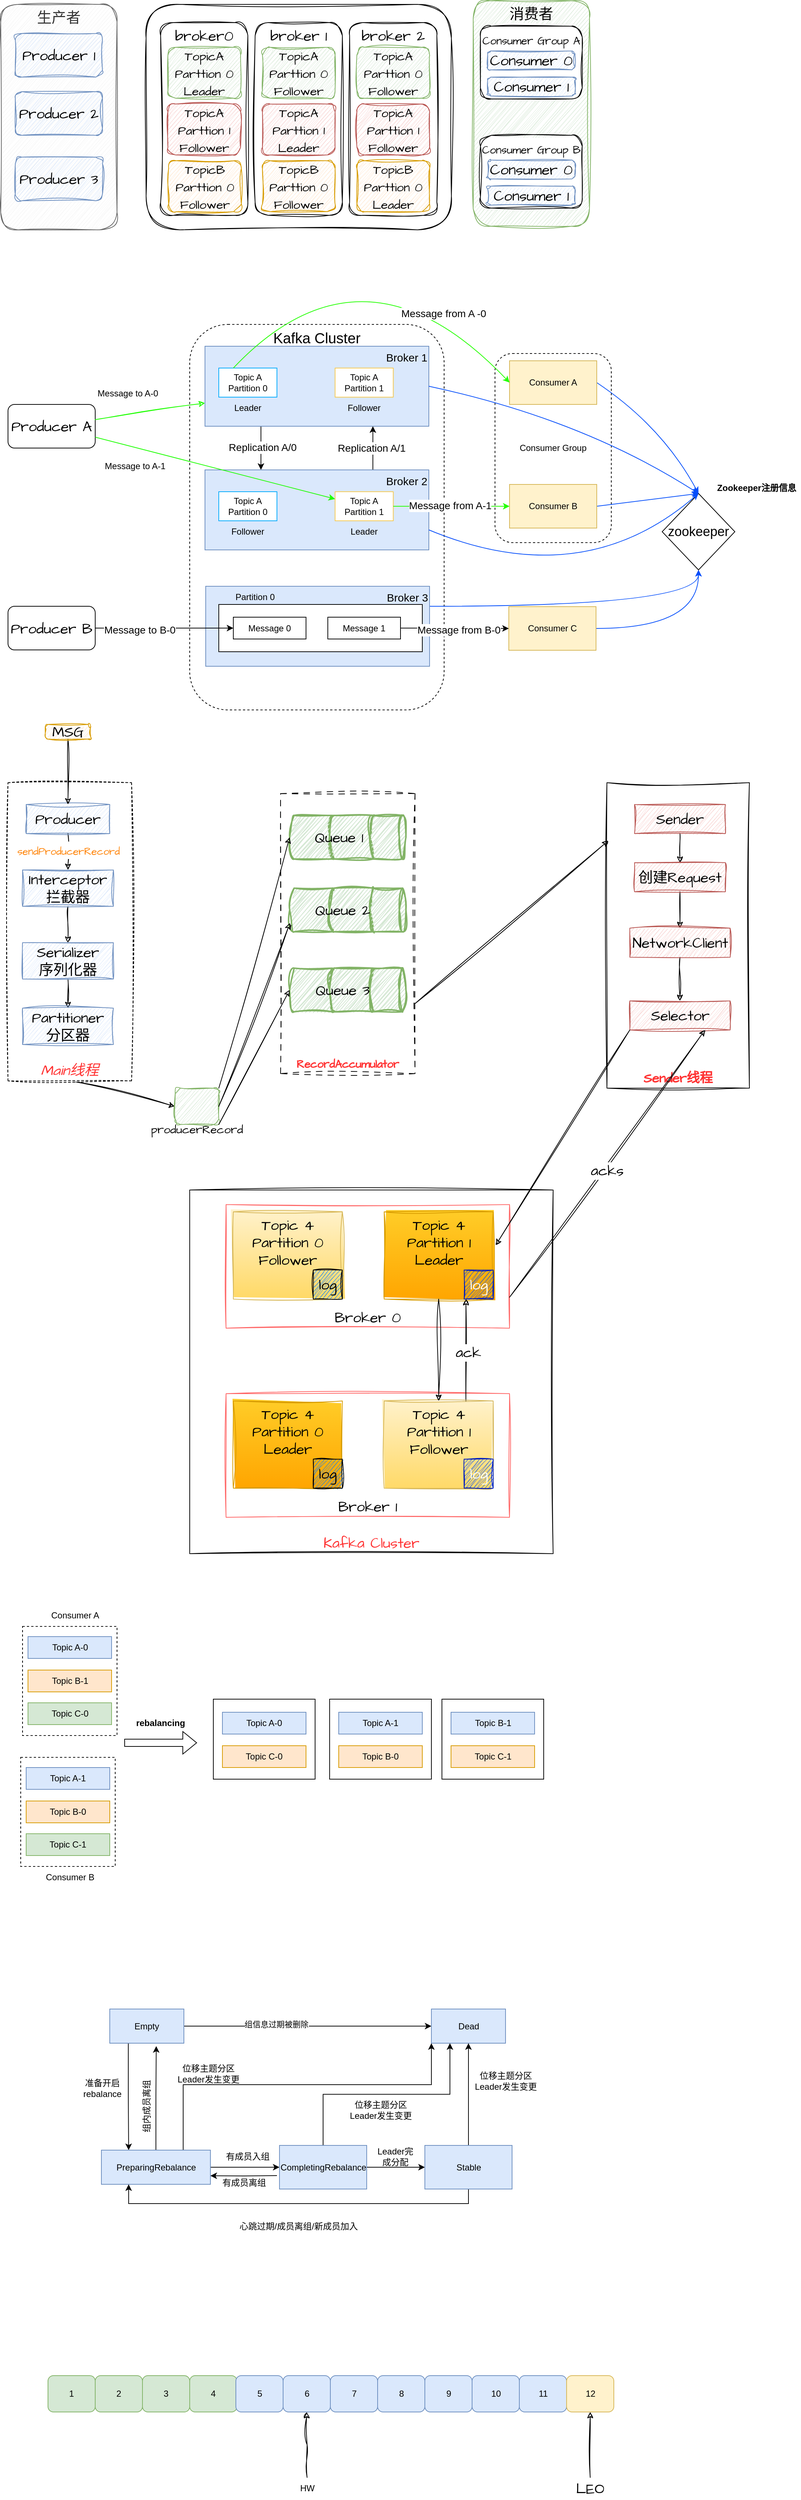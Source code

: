 <mxfile version="23.0.1" type="github">
  <diagram name="第 1 页" id="cSCV3CNTXTXwVB_BIsae">
    <mxGraphModel dx="1434" dy="820" grid="1" gridSize="10" guides="1" tooltips="1" connect="1" arrows="1" fold="1" page="1" pageScale="1" pageWidth="827" pageHeight="1169" math="0" shadow="0">
      <root>
        <mxCell id="0" />
        <mxCell id="1" parent="0" />
        <mxCell id="cRhxm3rOt8NiFigx1BCm-17" value="" style="rounded=0;whiteSpace=wrap;html=1;" parent="1" vertex="1">
          <mxGeometry x="372.5" y="2450" width="140" height="110" as="geometry" />
        </mxCell>
        <mxCell id="80kipkImUoxzBOSpJP0K-69" value="&lt;font color=&quot;#ff3333&quot;&gt;Kafka Cluster&lt;/font&gt;" style="rounded=0;whiteSpace=wrap;html=1;sketch=1;hachureGap=4;jiggle=2;curveFitting=1;fontFamily=Architects Daughter;fontSource=https%3A%2F%2Ffonts.googleapis.com%2Fcss%3Ffamily%3DArchitects%2BDaughter;fontSize=20;verticalAlign=bottom;" parent="1" vertex="1">
          <mxGeometry x="340" y="1750" width="500" height="500" as="geometry" />
        </mxCell>
        <mxCell id="80kipkImUoxzBOSpJP0K-59" value="Broker 0" style="rounded=0;whiteSpace=wrap;html=1;sketch=1;hachureGap=4;jiggle=2;curveFitting=1;fontFamily=Architects Daughter;fontSource=https%3A%2F%2Ffonts.googleapis.com%2Fcss%3Ffamily%3DArchitects%2BDaughter;fontSize=20;verticalAlign=bottom;strokeColor=#FF6666;" parent="1" vertex="1">
          <mxGeometry x="390" y="1770" width="390" height="170" as="geometry" />
        </mxCell>
        <mxCell id="yJOFYdY696FyBgO-EQ7J-1" value="生产者" style="rounded=1;whiteSpace=wrap;html=1;sketch=1;hachureGap=4;jiggle=2;curveFitting=1;fontFamily=Architects Daughter;fontSource=https%3A%2F%2Ffonts.googleapis.com%2Fcss%3Ffamily%3DArchitects%2BDaughter;fontSize=20;fillColor=#f5f5f5;fontColor=#333333;strokeColor=#666666;verticalAlign=top;" parent="1" vertex="1">
          <mxGeometry x="80" y="120" width="160" height="310" as="geometry" />
        </mxCell>
        <mxCell id="yJOFYdY696FyBgO-EQ7J-2" value="Producer 1" style="rounded=1;whiteSpace=wrap;html=1;sketch=1;hachureGap=4;jiggle=2;curveFitting=1;fontFamily=Architects Daughter;fontSource=https%3A%2F%2Ffonts.googleapis.com%2Fcss%3Ffamily%3DArchitects%2BDaughter;fontSize=20;fillColor=#dae8fc;strokeColor=#6c8ebf;" parent="1" vertex="1">
          <mxGeometry x="100" y="160" width="120" height="60" as="geometry" />
        </mxCell>
        <mxCell id="yJOFYdY696FyBgO-EQ7J-3" value="Producer 2" style="rounded=1;whiteSpace=wrap;html=1;sketch=1;hachureGap=4;jiggle=2;curveFitting=1;fontFamily=Architects Daughter;fontSource=https%3A%2F%2Ffonts.googleapis.com%2Fcss%3Ffamily%3DArchitects%2BDaughter;fontSize=20;fillColor=#dae8fc;strokeColor=#6c8ebf;" parent="1" vertex="1">
          <mxGeometry x="100" y="240" width="120" height="60" as="geometry" />
        </mxCell>
        <mxCell id="yJOFYdY696FyBgO-EQ7J-4" value="Producer 3" style="rounded=1;whiteSpace=wrap;html=1;sketch=1;hachureGap=4;jiggle=2;curveFitting=1;fontFamily=Architects Daughter;fontSource=https%3A%2F%2Ffonts.googleapis.com%2Fcss%3Ffamily%3DArchitects%2BDaughter;fontSize=20;fillColor=#dae8fc;strokeColor=#6c8ebf;" parent="1" vertex="1">
          <mxGeometry x="100" y="330" width="120" height="60" as="geometry" />
        </mxCell>
        <mxCell id="yJOFYdY696FyBgO-EQ7J-5" value="" style="rounded=1;whiteSpace=wrap;html=1;sketch=1;hachureGap=4;jiggle=2;curveFitting=1;fontFamily=Architects Daughter;fontSource=https%3A%2F%2Ffonts.googleapis.com%2Fcss%3Ffamily%3DArchitects%2BDaughter;fontSize=20;" parent="1" vertex="1">
          <mxGeometry x="280" y="120" width="420" height="310" as="geometry" />
        </mxCell>
        <mxCell id="yJOFYdY696FyBgO-EQ7J-6" value="broker0" style="rounded=1;whiteSpace=wrap;html=1;sketch=1;hachureGap=4;jiggle=2;curveFitting=1;fontFamily=Architects Daughter;fontSource=https%3A%2F%2Ffonts.googleapis.com%2Fcss%3Ffamily%3DArchitects%2BDaughter;fontSize=20;horizontal=1;verticalAlign=top;" parent="1" vertex="1">
          <mxGeometry x="300" y="145" width="120" height="265" as="geometry" />
        </mxCell>
        <mxCell id="yJOFYdY696FyBgO-EQ7J-7" value="broker 1" style="rounded=1;whiteSpace=wrap;html=1;sketch=1;hachureGap=4;jiggle=2;curveFitting=1;fontFamily=Architects Daughter;fontSource=https%3A%2F%2Ffonts.googleapis.com%2Fcss%3Ffamily%3DArchitects%2BDaughter;fontSize=20;verticalAlign=top;" parent="1" vertex="1">
          <mxGeometry x="430" y="145" width="120" height="265" as="geometry" />
        </mxCell>
        <mxCell id="yJOFYdY696FyBgO-EQ7J-8" value="broker 2" style="rounded=1;whiteSpace=wrap;html=1;sketch=1;hachureGap=4;jiggle=2;curveFitting=1;fontFamily=Architects Daughter;fontSource=https%3A%2F%2Ffonts.googleapis.com%2Fcss%3Ffamily%3DArchitects%2BDaughter;fontSize=20;verticalAlign=top;" parent="1" vertex="1">
          <mxGeometry x="560" y="145" width="120" height="265" as="geometry" />
        </mxCell>
        <mxCell id="yJOFYdY696FyBgO-EQ7J-9" value="&lt;font style=&quot;font-size: 17px;&quot;&gt;TopicA&lt;br&gt;Parttion 0&lt;br&gt;Leader&lt;/font&gt;" style="rounded=1;whiteSpace=wrap;html=1;sketch=1;hachureGap=4;jiggle=2;curveFitting=1;fontFamily=Architects Daughter;fontSource=https%3A%2F%2Ffonts.googleapis.com%2Fcss%3Ffamily%3DArchitects%2BDaughter;fontSize=20;fillColor=#d5e8d4;strokeColor=#82b366;" parent="1" vertex="1">
          <mxGeometry x="310" y="179" width="100" height="70" as="geometry" />
        </mxCell>
        <mxCell id="yJOFYdY696FyBgO-EQ7J-10" value="&lt;font style=&quot;font-size: 17px;&quot;&gt;TopicA&lt;br&gt;Parttion 1&lt;br&gt;Follower&lt;/font&gt;" style="rounded=1;whiteSpace=wrap;html=1;sketch=1;hachureGap=4;jiggle=2;curveFitting=1;fontFamily=Architects Daughter;fontSource=https%3A%2F%2Ffonts.googleapis.com%2Fcss%3Ffamily%3DArchitects%2BDaughter;fontSize=20;fillColor=#f8cecc;strokeColor=#b85450;" parent="1" vertex="1">
          <mxGeometry x="310" y="257" width="100" height="70" as="geometry" />
        </mxCell>
        <mxCell id="yJOFYdY696FyBgO-EQ7J-11" value="&lt;font style=&quot;font-size: 17px;&quot;&gt;TopicB&lt;br&gt;Parttion 0&lt;br&gt;Follower&lt;/font&gt;" style="rounded=1;whiteSpace=wrap;html=1;sketch=1;hachureGap=4;jiggle=2;curveFitting=1;fontFamily=Architects Daughter;fontSource=https%3A%2F%2Ffonts.googleapis.com%2Fcss%3Ffamily%3DArchitects%2BDaughter;fontSize=20;fillColor=#ffe6cc;strokeColor=#d79b00;" parent="1" vertex="1">
          <mxGeometry x="311" y="335" width="100" height="70" as="geometry" />
        </mxCell>
        <mxCell id="yJOFYdY696FyBgO-EQ7J-12" value="&lt;font style=&quot;font-size: 17px;&quot;&gt;TopicA&lt;br&gt;Parttion 0&lt;br&gt;Follower&lt;/font&gt;" style="rounded=1;whiteSpace=wrap;html=1;sketch=1;hachureGap=4;jiggle=2;curveFitting=1;fontFamily=Architects Daughter;fontSource=https%3A%2F%2Ffonts.googleapis.com%2Fcss%3Ffamily%3DArchitects%2BDaughter;fontSize=20;fillColor=#d5e8d4;strokeColor=#82b366;" parent="1" vertex="1">
          <mxGeometry x="440" y="179" width="100" height="70" as="geometry" />
        </mxCell>
        <mxCell id="yJOFYdY696FyBgO-EQ7J-13" value="&lt;font style=&quot;font-size: 17px;&quot;&gt;TopicA&lt;br&gt;Parttion 1&lt;br&gt;Leader&lt;/font&gt;" style="rounded=1;whiteSpace=wrap;html=1;sketch=1;hachureGap=4;jiggle=2;curveFitting=1;fontFamily=Architects Daughter;fontSource=https%3A%2F%2Ffonts.googleapis.com%2Fcss%3Ffamily%3DArchitects%2BDaughter;fontSize=20;fillColor=#f8cecc;strokeColor=#b85450;" parent="1" vertex="1">
          <mxGeometry x="440" y="257" width="100" height="70" as="geometry" />
        </mxCell>
        <mxCell id="yJOFYdY696FyBgO-EQ7J-14" value="&lt;font style=&quot;font-size: 17px;&quot;&gt;TopicB&lt;br&gt;Parttion 0&lt;br&gt;Follower&lt;/font&gt;" style="rounded=1;whiteSpace=wrap;html=1;sketch=1;hachureGap=4;jiggle=2;curveFitting=1;fontFamily=Architects Daughter;fontSource=https%3A%2F%2Ffonts.googleapis.com%2Fcss%3Ffamily%3DArchitects%2BDaughter;fontSize=20;fillColor=#ffe6cc;strokeColor=#d79b00;" parent="1" vertex="1">
          <mxGeometry x="440" y="335" width="100" height="70" as="geometry" />
        </mxCell>
        <mxCell id="yJOFYdY696FyBgO-EQ7J-15" value="&lt;font style=&quot;font-size: 17px;&quot;&gt;TopicA&lt;br&gt;Parttion 0&lt;br&gt;Follower&lt;/font&gt;" style="rounded=1;whiteSpace=wrap;html=1;sketch=1;hachureGap=4;jiggle=2;curveFitting=1;fontFamily=Architects Daughter;fontSource=https%3A%2F%2Ffonts.googleapis.com%2Fcss%3Ffamily%3DArchitects%2BDaughter;fontSize=20;fillColor=#d5e8d4;strokeColor=#82b366;" parent="1" vertex="1">
          <mxGeometry x="570" y="179" width="100" height="70" as="geometry" />
        </mxCell>
        <mxCell id="yJOFYdY696FyBgO-EQ7J-16" value="&lt;font style=&quot;font-size: 17px;&quot;&gt;TopicA&lt;br&gt;Parttion 1&lt;br&gt;Follower&lt;/font&gt;" style="rounded=1;whiteSpace=wrap;html=1;sketch=1;hachureGap=4;jiggle=2;curveFitting=1;fontFamily=Architects Daughter;fontSource=https%3A%2F%2Ffonts.googleapis.com%2Fcss%3Ffamily%3DArchitects%2BDaughter;fontSize=20;fillColor=#f8cecc;strokeColor=#b85450;" parent="1" vertex="1">
          <mxGeometry x="570" y="257" width="100" height="70" as="geometry" />
        </mxCell>
        <mxCell id="yJOFYdY696FyBgO-EQ7J-17" value="&lt;font style=&quot;font-size: 17px;&quot;&gt;TopicB&lt;br&gt;Parttion 0&lt;br&gt;Leader&lt;/font&gt;" style="rounded=1;whiteSpace=wrap;html=1;sketch=1;hachureGap=4;jiggle=2;curveFitting=1;fontFamily=Architects Daughter;fontSource=https%3A%2F%2Ffonts.googleapis.com%2Fcss%3Ffamily%3DArchitects%2BDaughter;fontSize=20;fillColor=#ffe6cc;strokeColor=#d79b00;" parent="1" vertex="1">
          <mxGeometry x="570" y="335" width="100" height="70" as="geometry" />
        </mxCell>
        <mxCell id="yJOFYdY696FyBgO-EQ7J-18" value="消费者" style="rounded=1;whiteSpace=wrap;html=1;sketch=1;hachureGap=4;jiggle=2;curveFitting=1;fontFamily=Architects Daughter;fontSource=https%3A%2F%2Ffonts.googleapis.com%2Fcss%3Ffamily%3DArchitects%2BDaughter;fontSize=20;fillColor=#d5e8d4;strokeColor=#82b366;verticalAlign=top;" parent="1" vertex="1">
          <mxGeometry x="730" y="115" width="160" height="310" as="geometry" />
        </mxCell>
        <mxCell id="yJOFYdY696FyBgO-EQ7J-19" value="&lt;font style=&quot;font-size: 15px;&quot;&gt;Consumer Group A&lt;/font&gt;" style="rounded=1;whiteSpace=wrap;html=1;sketch=1;hachureGap=4;jiggle=2;curveFitting=1;fontFamily=Architects Daughter;fontSource=https%3A%2F%2Ffonts.googleapis.com%2Fcss%3Ffamily%3DArchitects%2BDaughter;fontSize=20;verticalAlign=top;" parent="1" vertex="1">
          <mxGeometry x="740" y="150" width="140" height="100" as="geometry" />
        </mxCell>
        <mxCell id="yJOFYdY696FyBgO-EQ7J-20" value="Consumer 0" style="rounded=1;whiteSpace=wrap;html=1;sketch=1;hachureGap=4;jiggle=2;curveFitting=1;fontFamily=Architects Daughter;fontSource=https%3A%2F%2Ffonts.googleapis.com%2Fcss%3Ffamily%3DArchitects%2BDaughter;fontSize=20;fillColor=#dae8fc;strokeColor=#6c8ebf;" parent="1" vertex="1">
          <mxGeometry x="750" y="184" width="120" height="26" as="geometry" />
        </mxCell>
        <mxCell id="yJOFYdY696FyBgO-EQ7J-21" value="Consumer 1" style="rounded=1;whiteSpace=wrap;html=1;sketch=1;hachureGap=4;jiggle=2;curveFitting=1;fontFamily=Architects Daughter;fontSource=https%3A%2F%2Ffonts.googleapis.com%2Fcss%3Ffamily%3DArchitects%2BDaughter;fontSize=20;fillColor=#dae8fc;strokeColor=#6c8ebf;" parent="1" vertex="1">
          <mxGeometry x="750" y="220" width="120" height="26" as="geometry" />
        </mxCell>
        <mxCell id="yJOFYdY696FyBgO-EQ7J-22" value="&lt;font style=&quot;font-size: 15px;&quot;&gt;Consumer Group B&lt;/font&gt;" style="rounded=1;whiteSpace=wrap;html=1;sketch=1;hachureGap=4;jiggle=2;curveFitting=1;fontFamily=Architects Daughter;fontSource=https%3A%2F%2Ffonts.googleapis.com%2Fcss%3Ffamily%3DArchitects%2BDaughter;fontSize=20;verticalAlign=top;" parent="1" vertex="1">
          <mxGeometry x="740" y="300" width="140" height="100" as="geometry" />
        </mxCell>
        <mxCell id="yJOFYdY696FyBgO-EQ7J-23" value="Consumer 0" style="rounded=1;whiteSpace=wrap;html=1;sketch=1;hachureGap=4;jiggle=2;curveFitting=1;fontFamily=Architects Daughter;fontSource=https%3A%2F%2Ffonts.googleapis.com%2Fcss%3Ffamily%3DArchitects%2BDaughter;fontSize=20;fillColor=#dae8fc;strokeColor=#6c8ebf;" parent="1" vertex="1">
          <mxGeometry x="750" y="334" width="120" height="26" as="geometry" />
        </mxCell>
        <mxCell id="yJOFYdY696FyBgO-EQ7J-24" value="Consumer 1" style="rounded=1;whiteSpace=wrap;html=1;sketch=1;hachureGap=4;jiggle=2;curveFitting=1;fontFamily=Architects Daughter;fontSource=https%3A%2F%2Ffonts.googleapis.com%2Fcss%3Ffamily%3DArchitects%2BDaughter;fontSize=20;fillColor=#dae8fc;strokeColor=#6c8ebf;" parent="1" vertex="1">
          <mxGeometry x="750" y="370" width="120" height="26" as="geometry" />
        </mxCell>
        <mxCell id="yJOFYdY696FyBgO-EQ7J-25" value="Producer A" style="rounded=1;whiteSpace=wrap;html=1;hachureGap=4;fontFamily=Architects Daughter;fontSource=https%3A%2F%2Ffonts.googleapis.com%2Fcss%3Ffamily%3DArchitects%2BDaughter;fontSize=20;" parent="1" vertex="1">
          <mxGeometry x="90" y="670" width="120" height="60" as="geometry" />
        </mxCell>
        <mxCell id="yJOFYdY696FyBgO-EQ7J-26" value="Producer B" style="rounded=1;whiteSpace=wrap;html=1;hachureGap=4;fontFamily=Architects Daughter;fontSource=https%3A%2F%2Ffonts.googleapis.com%2Fcss%3Ffamily%3DArchitects%2BDaughter;fontSize=20;" parent="1" vertex="1">
          <mxGeometry x="90" y="947.5" width="120" height="60" as="geometry" />
        </mxCell>
        <mxCell id="yJOFYdY696FyBgO-EQ7J-27" value="&lt;font face=&quot;Helvetica&quot;&gt;Kafka Cluster&lt;/font&gt;" style="whiteSpace=wrap;html=1;fontSize=20;fontFamily=Architects Daughter;rounded=1;hachureGap=4;fontSource=https%3A%2F%2Ffonts.googleapis.com%2Fcss%3Ffamily%3DArchitects%2BDaughter;verticalAlign=top;align=center;dashed=1;" parent="1" vertex="1">
          <mxGeometry x="340" y="560" width="350" height="530" as="geometry" />
        </mxCell>
        <mxCell id="yJOFYdY696FyBgO-EQ7J-41" style="edgeStyle=orthogonalEdgeStyle;rounded=0;orthogonalLoop=1;jettySize=auto;html=1;exitX=0.25;exitY=1;exitDx=0;exitDy=0;entryX=0.25;entryY=0;entryDx=0;entryDy=0;" parent="1" source="yJOFYdY696FyBgO-EQ7J-29" target="yJOFYdY696FyBgO-EQ7J-36" edge="1">
          <mxGeometry relative="1" as="geometry" />
        </mxCell>
        <mxCell id="yJOFYdY696FyBgO-EQ7J-43" value="&lt;font style=&quot;font-size: 14px;&quot;&gt;Replication A/0&lt;/font&gt;" style="edgeLabel;html=1;align=center;verticalAlign=middle;resizable=0;points=[];" parent="yJOFYdY696FyBgO-EQ7J-41" vertex="1" connectable="0">
          <mxGeometry x="-0.033" y="2" relative="1" as="geometry">
            <mxPoint as="offset" />
          </mxGeometry>
        </mxCell>
        <mxCell id="yJOFYdY696FyBgO-EQ7J-29" value="&lt;div style=&quot;&quot;&gt;&lt;span style=&quot;background-color: initial;&quot;&gt;&lt;font style=&quot;font-size: 15px;&quot;&gt;Broker 1&lt;/font&gt;&lt;/span&gt;&lt;/div&gt;" style="rounded=0;whiteSpace=wrap;html=1;align=right;verticalAlign=top;fillColor=#dae8fc;strokeColor=#6c8ebf;" parent="1" vertex="1">
          <mxGeometry x="361" y="590" width="308" height="110" as="geometry" />
        </mxCell>
        <mxCell id="yJOFYdY696FyBgO-EQ7J-30" value="Topic A&lt;br&gt;Partition 0" style="rounded=0;whiteSpace=wrap;html=1;strokeColor=#00AAFC;" parent="1" vertex="1">
          <mxGeometry x="380" y="620" width="80" height="40" as="geometry" />
        </mxCell>
        <mxCell id="yJOFYdY696FyBgO-EQ7J-31" value="Topic A&lt;br&gt;Partition 1" style="rounded=0;whiteSpace=wrap;html=1;strokeColor=#f5c951;" parent="1" vertex="1">
          <mxGeometry x="540" y="620" width="80" height="40" as="geometry" />
        </mxCell>
        <mxCell id="yJOFYdY696FyBgO-EQ7J-32" value="Leader" style="text;html=1;strokeColor=none;fillColor=none;align=center;verticalAlign=middle;whiteSpace=wrap;rounded=0;" parent="1" vertex="1">
          <mxGeometry x="390" y="660" width="60" height="30" as="geometry" />
        </mxCell>
        <mxCell id="yJOFYdY696FyBgO-EQ7J-33" value="Follower" style="text;html=1;strokeColor=none;fillColor=none;align=center;verticalAlign=middle;whiteSpace=wrap;rounded=0;" parent="1" vertex="1">
          <mxGeometry x="550" y="660" width="60" height="30" as="geometry" />
        </mxCell>
        <mxCell id="yJOFYdY696FyBgO-EQ7J-28" value="" style="rounded=0;sketch=1;hachureGap=4;jiggle=2;curveFitting=1;orthogonalLoop=1;jettySize=auto;html=1;fontFamily=Architects Daughter;fontSource=https%3A%2F%2Ffonts.googleapis.com%2Fcss%3Ffamily%3DArchitects%2BDaughter;fontSize=16;strokeColor=#1eff00;" parent="1" source="yJOFYdY696FyBgO-EQ7J-25" target="yJOFYdY696FyBgO-EQ7J-29" edge="1">
          <mxGeometry relative="1" as="geometry" />
        </mxCell>
        <mxCell id="yJOFYdY696FyBgO-EQ7J-42" style="edgeStyle=orthogonalEdgeStyle;rounded=0;orthogonalLoop=1;jettySize=auto;html=1;exitX=0.75;exitY=0;exitDx=0;exitDy=0;entryX=0.75;entryY=1;entryDx=0;entryDy=0;" parent="1" source="yJOFYdY696FyBgO-EQ7J-36" target="yJOFYdY696FyBgO-EQ7J-29" edge="1">
          <mxGeometry relative="1" as="geometry" />
        </mxCell>
        <mxCell id="yJOFYdY696FyBgO-EQ7J-44" value="&lt;font style=&quot;font-size: 14px;&quot;&gt;Replication A/1&lt;/font&gt;" style="edgeLabel;html=1;align=center;verticalAlign=middle;resizable=0;points=[];" parent="yJOFYdY696FyBgO-EQ7J-42" vertex="1" connectable="0">
          <mxGeometry y="2" relative="1" as="geometry">
            <mxPoint as="offset" />
          </mxGeometry>
        </mxCell>
        <mxCell id="yJOFYdY696FyBgO-EQ7J-36" value="&lt;div style=&quot;&quot;&gt;&lt;span style=&quot;background-color: initial;&quot;&gt;&lt;font style=&quot;font-size: 15px;&quot;&gt;Broker 2&lt;/font&gt;&lt;/span&gt;&lt;/div&gt;" style="rounded=0;whiteSpace=wrap;html=1;align=right;verticalAlign=top;fillColor=#dae8fc;strokeColor=#6c8ebf;" parent="1" vertex="1">
          <mxGeometry x="361" y="760" width="308" height="110" as="geometry" />
        </mxCell>
        <mxCell id="yJOFYdY696FyBgO-EQ7J-37" value="Topic A&lt;br&gt;Partition 0" style="rounded=0;whiteSpace=wrap;html=1;strokeColor=#00AAFC;" parent="1" vertex="1">
          <mxGeometry x="380" y="790" width="80" height="40" as="geometry" />
        </mxCell>
        <mxCell id="yJOFYdY696FyBgO-EQ7J-38" value="Topic A&lt;br&gt;Partition 1" style="rounded=0;whiteSpace=wrap;html=1;strokeColor=#f5c951;" parent="1" vertex="1">
          <mxGeometry x="540" y="790" width="80" height="40" as="geometry" />
        </mxCell>
        <mxCell id="yJOFYdY696FyBgO-EQ7J-39" value="Follower" style="text;html=1;strokeColor=none;fillColor=none;align=center;verticalAlign=middle;whiteSpace=wrap;rounded=0;" parent="1" vertex="1">
          <mxGeometry x="390" y="830" width="60" height="30" as="geometry" />
        </mxCell>
        <mxCell id="yJOFYdY696FyBgO-EQ7J-40" value="Leader" style="text;html=1;strokeColor=none;fillColor=none;align=center;verticalAlign=middle;whiteSpace=wrap;rounded=0;" parent="1" vertex="1">
          <mxGeometry x="550" y="830" width="60" height="30" as="geometry" />
        </mxCell>
        <mxCell id="yJOFYdY696FyBgO-EQ7J-76" style="edgeStyle=orthogonalEdgeStyle;rounded=0;orthogonalLoop=1;jettySize=auto;html=1;exitX=1;exitY=0.25;exitDx=0;exitDy=0;entryX=0.5;entryY=1;entryDx=0;entryDy=0;curved=1;strokeColor=#044efb;" parent="1" source="yJOFYdY696FyBgO-EQ7J-45" target="yJOFYdY696FyBgO-EQ7J-69" edge="1">
          <mxGeometry relative="1" as="geometry" />
        </mxCell>
        <mxCell id="yJOFYdY696FyBgO-EQ7J-45" value="&lt;div style=&quot;&quot;&gt;&lt;span style=&quot;background-color: initial;&quot;&gt;&lt;font style=&quot;font-size: 15px;&quot;&gt;Broker 3&lt;/font&gt;&lt;/span&gt;&lt;/div&gt;" style="rounded=0;whiteSpace=wrap;html=1;align=right;verticalAlign=top;fillColor=#dae8fc;strokeColor=#6c8ebf;" parent="1" vertex="1">
          <mxGeometry x="362" y="920" width="308" height="110" as="geometry" />
        </mxCell>
        <mxCell id="yJOFYdY696FyBgO-EQ7J-46" value="" style="rounded=0;whiteSpace=wrap;html=1;" parent="1" vertex="1">
          <mxGeometry x="380" y="945" width="280" height="65" as="geometry" />
        </mxCell>
        <mxCell id="yJOFYdY696FyBgO-EQ7J-47" value="Message 0" style="rounded=0;whiteSpace=wrap;html=1;" parent="1" vertex="1">
          <mxGeometry x="400" y="962.5" width="100" height="30" as="geometry" />
        </mxCell>
        <mxCell id="yJOFYdY696FyBgO-EQ7J-48" value="Message 1" style="rounded=0;whiteSpace=wrap;html=1;" parent="1" vertex="1">
          <mxGeometry x="530" y="962.5" width="100" height="30" as="geometry" />
        </mxCell>
        <mxCell id="yJOFYdY696FyBgO-EQ7J-49" value="Partition 0" style="text;html=1;strokeColor=none;fillColor=none;align=center;verticalAlign=middle;whiteSpace=wrap;rounded=0;" parent="1" vertex="1">
          <mxGeometry x="400" y="920" width="60" height="30" as="geometry" />
        </mxCell>
        <mxCell id="yJOFYdY696FyBgO-EQ7J-50" style="rounded=0;orthogonalLoop=1;jettySize=auto;html=1;exitX=1;exitY=0.75;exitDx=0;exitDy=0;entryX=0;entryY=0.25;entryDx=0;entryDy=0;strokeColor=#1eff00;" parent="1" source="yJOFYdY696FyBgO-EQ7J-25" target="yJOFYdY696FyBgO-EQ7J-38" edge="1">
          <mxGeometry relative="1" as="geometry" />
        </mxCell>
        <mxCell id="yJOFYdY696FyBgO-EQ7J-51" value="Message to A-0" style="text;html=1;strokeColor=none;fillColor=none;align=center;verticalAlign=middle;whiteSpace=wrap;rounded=0;" parent="1" vertex="1">
          <mxGeometry x="210" y="640" width="90" height="30" as="geometry" />
        </mxCell>
        <mxCell id="yJOFYdY696FyBgO-EQ7J-52" value="Message to A-1" style="text;html=1;strokeColor=none;fillColor=none;align=center;verticalAlign=middle;whiteSpace=wrap;rounded=0;" parent="1" vertex="1">
          <mxGeometry x="220" y="740" width="90" height="30" as="geometry" />
        </mxCell>
        <mxCell id="yJOFYdY696FyBgO-EQ7J-54" value="Consumer Group" style="rounded=1;whiteSpace=wrap;html=1;dashed=1;" parent="1" vertex="1">
          <mxGeometry x="760" y="600" width="160" height="260" as="geometry" />
        </mxCell>
        <mxCell id="yJOFYdY696FyBgO-EQ7J-70" style="rounded=0;orthogonalLoop=1;jettySize=auto;html=1;exitX=1;exitY=0.5;exitDx=0;exitDy=0;entryX=0.5;entryY=0;entryDx=0;entryDy=0;curved=1;strokeColor=#044efb;" parent="1" source="yJOFYdY696FyBgO-EQ7J-55" target="yJOFYdY696FyBgO-EQ7J-69" edge="1">
          <mxGeometry relative="1" as="geometry">
            <Array as="points">
              <mxPoint x="990" y="700" />
            </Array>
          </mxGeometry>
        </mxCell>
        <mxCell id="yJOFYdY696FyBgO-EQ7J-55" value="Consumer A" style="rounded=0;whiteSpace=wrap;html=1;fillColor=#fff2cc;strokeColor=#d6b656;" parent="1" vertex="1">
          <mxGeometry x="780" y="610" width="120" height="60" as="geometry" />
        </mxCell>
        <mxCell id="yJOFYdY696FyBgO-EQ7J-74" style="rounded=0;orthogonalLoop=1;jettySize=auto;html=1;exitX=1;exitY=0.5;exitDx=0;exitDy=0;entryX=0.5;entryY=0;entryDx=0;entryDy=0;strokeColor=#044efb;" parent="1" source="yJOFYdY696FyBgO-EQ7J-58" target="yJOFYdY696FyBgO-EQ7J-69" edge="1">
          <mxGeometry relative="1" as="geometry" />
        </mxCell>
        <mxCell id="yJOFYdY696FyBgO-EQ7J-58" value="Consumer B" style="rounded=0;whiteSpace=wrap;html=1;fillColor=#fff2cc;strokeColor=#d6b656;" parent="1" vertex="1">
          <mxGeometry x="780" y="780" width="120" height="60" as="geometry" />
        </mxCell>
        <mxCell id="yJOFYdY696FyBgO-EQ7J-59" style="edgeStyle=orthogonalEdgeStyle;rounded=0;orthogonalLoop=1;jettySize=auto;html=1;exitX=1;exitY=0.5;exitDx=0;exitDy=0;strokeColor=#23ff00;" parent="1" source="yJOFYdY696FyBgO-EQ7J-38" target="yJOFYdY696FyBgO-EQ7J-58" edge="1">
          <mxGeometry relative="1" as="geometry" />
        </mxCell>
        <mxCell id="yJOFYdY696FyBgO-EQ7J-60" value="&lt;font style=&quot;font-size: 14px;&quot;&gt;Message from A-1&lt;/font&gt;" style="edgeLabel;html=1;align=center;verticalAlign=middle;resizable=0;points=[];" parent="yJOFYdY696FyBgO-EQ7J-59" vertex="1" connectable="0">
          <mxGeometry x="-0.034" y="1" relative="1" as="geometry">
            <mxPoint as="offset" />
          </mxGeometry>
        </mxCell>
        <mxCell id="yJOFYdY696FyBgO-EQ7J-62" style="rounded=0;orthogonalLoop=1;jettySize=auto;html=1;exitX=0.25;exitY=0;exitDx=0;exitDy=0;entryX=0;entryY=0.5;entryDx=0;entryDy=0;strokeColor=#23ff00;curved=1;" parent="1" source="yJOFYdY696FyBgO-EQ7J-30" target="yJOFYdY696FyBgO-EQ7J-55" edge="1">
          <mxGeometry relative="1" as="geometry">
            <Array as="points">
              <mxPoint x="580" y="430" />
            </Array>
          </mxGeometry>
        </mxCell>
        <mxCell id="yJOFYdY696FyBgO-EQ7J-63" value="&lt;font style=&quot;font-size: 14px;&quot;&gt;Message from A -0&lt;/font&gt;" style="edgeLabel;html=1;align=center;verticalAlign=middle;resizable=0;points=[];" parent="yJOFYdY696FyBgO-EQ7J-62" vertex="1" connectable="0">
          <mxGeometry x="0.52" relative="1" as="geometry">
            <mxPoint as="offset" />
          </mxGeometry>
        </mxCell>
        <mxCell id="yJOFYdY696FyBgO-EQ7J-75" style="edgeStyle=orthogonalEdgeStyle;rounded=0;orthogonalLoop=1;jettySize=auto;html=1;exitX=1;exitY=0.5;exitDx=0;exitDy=0;curved=1;strokeColor=#044efb;" parent="1" source="yJOFYdY696FyBgO-EQ7J-64" target="yJOFYdY696FyBgO-EQ7J-69" edge="1">
          <mxGeometry relative="1" as="geometry" />
        </mxCell>
        <mxCell id="yJOFYdY696FyBgO-EQ7J-64" value="Consumer C" style="rounded=0;whiteSpace=wrap;html=1;fillColor=#fff2cc;strokeColor=#d6b656;" parent="1" vertex="1">
          <mxGeometry x="779" y="948" width="120" height="60" as="geometry" />
        </mxCell>
        <mxCell id="yJOFYdY696FyBgO-EQ7J-65" style="edgeStyle=orthogonalEdgeStyle;rounded=0;orthogonalLoop=1;jettySize=auto;html=1;exitX=1;exitY=0.5;exitDx=0;exitDy=0;" parent="1" source="yJOFYdY696FyBgO-EQ7J-48" target="yJOFYdY696FyBgO-EQ7J-64" edge="1">
          <mxGeometry relative="1" as="geometry" />
        </mxCell>
        <mxCell id="yJOFYdY696FyBgO-EQ7J-68" value="&lt;font style=&quot;font-size: 14px;&quot;&gt;Message from B-0&lt;/font&gt;" style="edgeLabel;html=1;align=center;verticalAlign=middle;resizable=0;points=[];" parent="yJOFYdY696FyBgO-EQ7J-65" vertex="1" connectable="0">
          <mxGeometry x="0.064" y="-2" relative="1" as="geometry">
            <mxPoint x="1" as="offset" />
          </mxGeometry>
        </mxCell>
        <mxCell id="yJOFYdY696FyBgO-EQ7J-66" style="edgeStyle=orthogonalEdgeStyle;rounded=0;orthogonalLoop=1;jettySize=auto;html=1;exitX=1;exitY=0.5;exitDx=0;exitDy=0;" parent="1" source="yJOFYdY696FyBgO-EQ7J-26" target="yJOFYdY696FyBgO-EQ7J-47" edge="1">
          <mxGeometry relative="1" as="geometry" />
        </mxCell>
        <mxCell id="yJOFYdY696FyBgO-EQ7J-67" value="&lt;font style=&quot;font-size: 14px;&quot;&gt;Message to B-0&lt;/font&gt;" style="edgeLabel;html=1;align=center;verticalAlign=middle;resizable=0;points=[];" parent="yJOFYdY696FyBgO-EQ7J-66" vertex="1" connectable="0">
          <mxGeometry x="-0.358" y="-1" relative="1" as="geometry">
            <mxPoint y="1" as="offset" />
          </mxGeometry>
        </mxCell>
        <mxCell id="yJOFYdY696FyBgO-EQ7J-69" value="&lt;font style=&quot;font-size: 18px;&quot;&gt;zookeeper&lt;/font&gt;" style="rhombus;whiteSpace=wrap;html=1;" parent="1" vertex="1">
          <mxGeometry x="990" y="792.5" width="100" height="105" as="geometry" />
        </mxCell>
        <mxCell id="yJOFYdY696FyBgO-EQ7J-71" style="rounded=0;orthogonalLoop=1;jettySize=auto;html=1;exitX=1;exitY=0.5;exitDx=0;exitDy=0;entryX=0.5;entryY=0;entryDx=0;entryDy=0;curved=1;strokeColor=#044efb;" parent="1" source="yJOFYdY696FyBgO-EQ7J-29" target="yJOFYdY696FyBgO-EQ7J-69" edge="1">
          <mxGeometry relative="1" as="geometry">
            <Array as="points">
              <mxPoint x="880" y="690" />
            </Array>
          </mxGeometry>
        </mxCell>
        <mxCell id="yJOFYdY696FyBgO-EQ7J-72" style="rounded=0;orthogonalLoop=1;jettySize=auto;html=1;exitX=1;exitY=0.75;exitDx=0;exitDy=0;entryX=0.5;entryY=0;entryDx=0;entryDy=0;curved=1;strokeColor=#044efb;" parent="1" source="yJOFYdY696FyBgO-EQ7J-36" target="yJOFYdY696FyBgO-EQ7J-69" edge="1">
          <mxGeometry relative="1" as="geometry">
            <Array as="points">
              <mxPoint x="880" y="930" />
            </Array>
          </mxGeometry>
        </mxCell>
        <mxCell id="yJOFYdY696FyBgO-EQ7J-77" value="&lt;b&gt;Zookeeper注册信息&lt;/b&gt;" style="text;html=1;strokeColor=none;fillColor=none;align=center;verticalAlign=middle;whiteSpace=wrap;rounded=0;" parent="1" vertex="1">
          <mxGeometry x="1060" y="750" width="120" height="70" as="geometry" />
        </mxCell>
        <mxCell id="80kipkImUoxzBOSpJP0K-16" style="rounded=0;sketch=1;hachureGap=4;jiggle=2;curveFitting=1;orthogonalLoop=1;jettySize=auto;html=1;exitX=0.5;exitY=1;exitDx=0;exitDy=0;fontFamily=Architects Daughter;fontSource=https%3A%2F%2Ffonts.googleapis.com%2Fcss%3Ffamily%3DArchitects%2BDaughter;fontSize=16;entryX=0;entryY=0.5;entryDx=0;entryDy=0;" parent="1" source="80kipkImUoxzBOSpJP0K-2" target="80kipkImUoxzBOSpJP0K-14" edge="1">
          <mxGeometry relative="1" as="geometry" />
        </mxCell>
        <mxCell id="80kipkImUoxzBOSpJP0K-2" value="&lt;i&gt;&lt;font color=&quot;#ff3333&quot;&gt;Main线程&lt;/font&gt;&lt;/i&gt;" style="rounded=0;whiteSpace=wrap;html=1;sketch=1;hachureGap=4;jiggle=2;curveFitting=1;fontFamily=Architects Daughter;fontSource=https%3A%2F%2Ffonts.googleapis.com%2Fcss%3Ffamily%3DArchitects%2BDaughter;fontSize=20;dashed=1;verticalAlign=bottom;" parent="1" vertex="1">
          <mxGeometry x="90" y="1190" width="170" height="410" as="geometry" />
        </mxCell>
        <mxCell id="80kipkImUoxzBOSpJP0K-7" style="edgeStyle=orthogonalEdgeStyle;rounded=0;sketch=1;hachureGap=4;jiggle=2;curveFitting=1;orthogonalLoop=1;jettySize=auto;html=1;exitX=0.5;exitY=1;exitDx=0;exitDy=0;fontFamily=Architects Daughter;fontSource=https%3A%2F%2Ffonts.googleapis.com%2Fcss%3Ffamily%3DArchitects%2BDaughter;fontSize=16;" parent="1" source="80kipkImUoxzBOSpJP0K-3" target="80kipkImUoxzBOSpJP0K-4" edge="1">
          <mxGeometry relative="1" as="geometry" />
        </mxCell>
        <mxCell id="80kipkImUoxzBOSpJP0K-8" value="&lt;font color=&quot;#ff8000&quot; style=&quot;font-size: 14px;&quot;&gt;sendProducerRecord&lt;/font&gt;" style="edgeLabel;html=1;align=center;verticalAlign=middle;resizable=0;points=[];fontSize=20;fontFamily=Architects Daughter;" parent="80kipkImUoxzBOSpJP0K-7" vertex="1" connectable="0">
          <mxGeometry x="-0.12" relative="1" as="geometry">
            <mxPoint as="offset" />
          </mxGeometry>
        </mxCell>
        <mxCell id="80kipkImUoxzBOSpJP0K-3" value="Producer" style="rounded=0;whiteSpace=wrap;html=1;sketch=1;hachureGap=4;jiggle=2;curveFitting=1;fontFamily=Architects Daughter;fontSource=https%3A%2F%2Ffonts.googleapis.com%2Fcss%3Ffamily%3DArchitects%2BDaughter;fontSize=20;fillColor=#dae8fc;strokeColor=#6c8ebf;" parent="1" vertex="1">
          <mxGeometry x="115" y="1220" width="115" height="40" as="geometry" />
        </mxCell>
        <mxCell id="80kipkImUoxzBOSpJP0K-9" style="edgeStyle=orthogonalEdgeStyle;rounded=0;sketch=1;hachureGap=4;jiggle=2;curveFitting=1;orthogonalLoop=1;jettySize=auto;html=1;exitX=0.5;exitY=1;exitDx=0;exitDy=0;fontFamily=Architects Daughter;fontSource=https%3A%2F%2Ffonts.googleapis.com%2Fcss%3Ffamily%3DArchitects%2BDaughter;fontSize=16;" parent="1" source="80kipkImUoxzBOSpJP0K-4" target="80kipkImUoxzBOSpJP0K-5" edge="1">
          <mxGeometry relative="1" as="geometry" />
        </mxCell>
        <mxCell id="80kipkImUoxzBOSpJP0K-4" value="Interceptor&lt;br&gt;拦截器" style="rounded=0;whiteSpace=wrap;html=1;sketch=1;hachureGap=4;jiggle=2;curveFitting=1;fontFamily=Architects Daughter;fontSource=https%3A%2F%2Ffonts.googleapis.com%2Fcss%3Ffamily%3DArchitects%2BDaughter;fontSize=20;fillColor=#dae8fc;strokeColor=#6c8ebf;" parent="1" vertex="1">
          <mxGeometry x="110" y="1310" width="125" height="50" as="geometry" />
        </mxCell>
        <mxCell id="80kipkImUoxzBOSpJP0K-10" style="edgeStyle=orthogonalEdgeStyle;rounded=0;sketch=1;hachureGap=4;jiggle=2;curveFitting=1;orthogonalLoop=1;jettySize=auto;html=1;exitX=0.5;exitY=1;exitDx=0;exitDy=0;entryX=0.5;entryY=0;entryDx=0;entryDy=0;fontFamily=Architects Daughter;fontSource=https%3A%2F%2Ffonts.googleapis.com%2Fcss%3Ffamily%3DArchitects%2BDaughter;fontSize=16;" parent="1" source="80kipkImUoxzBOSpJP0K-5" target="80kipkImUoxzBOSpJP0K-6" edge="1">
          <mxGeometry relative="1" as="geometry" />
        </mxCell>
        <mxCell id="80kipkImUoxzBOSpJP0K-5" value="Serializer&lt;br&gt;序列化器" style="rounded=0;whiteSpace=wrap;html=1;sketch=1;hachureGap=4;jiggle=2;curveFitting=1;fontFamily=Architects Daughter;fontSource=https%3A%2F%2Ffonts.googleapis.com%2Fcss%3Ffamily%3DArchitects%2BDaughter;fontSize=20;fillColor=#dae8fc;strokeColor=#6c8ebf;" parent="1" vertex="1">
          <mxGeometry x="110" y="1410" width="125" height="50" as="geometry" />
        </mxCell>
        <mxCell id="80kipkImUoxzBOSpJP0K-6" value="Partitioner&lt;br&gt;分区器" style="rounded=0;whiteSpace=wrap;html=1;sketch=1;hachureGap=4;jiggle=2;curveFitting=1;fontFamily=Architects Daughter;fontSource=https%3A%2F%2Ffonts.googleapis.com%2Fcss%3Ffamily%3DArchitects%2BDaughter;fontSize=20;fillColor=#dae8fc;strokeColor=#6c8ebf;" parent="1" vertex="1">
          <mxGeometry x="110" y="1500" width="125" height="50" as="geometry" />
        </mxCell>
        <mxCell id="80kipkImUoxzBOSpJP0K-13" style="edgeStyle=orthogonalEdgeStyle;rounded=0;sketch=1;hachureGap=4;jiggle=2;curveFitting=1;orthogonalLoop=1;jettySize=auto;html=1;exitX=0.5;exitY=1;exitDx=0;exitDy=0;fontFamily=Architects Daughter;fontSource=https%3A%2F%2Ffonts.googleapis.com%2Fcss%3Ffamily%3DArchitects%2BDaughter;fontSize=16;" parent="1" source="80kipkImUoxzBOSpJP0K-11" target="80kipkImUoxzBOSpJP0K-3" edge="1">
          <mxGeometry relative="1" as="geometry" />
        </mxCell>
        <mxCell id="80kipkImUoxzBOSpJP0K-11" value="MSG" style="rounded=1;whiteSpace=wrap;html=1;sketch=1;hachureGap=4;jiggle=2;curveFitting=1;fontFamily=Architects Daughter;fontSource=https%3A%2F%2Ffonts.googleapis.com%2Fcss%3Ffamily%3DArchitects%2BDaughter;fontSize=20;fillColor=#ffe6cc;strokeColor=#d79b00;" parent="1" vertex="1">
          <mxGeometry x="141.25" y="1110" width="62.5" height="20" as="geometry" />
        </mxCell>
        <mxCell id="80kipkImUoxzBOSpJP0K-14" value="" style="rounded=1;whiteSpace=wrap;html=1;sketch=1;hachureGap=4;jiggle=2;curveFitting=1;fontFamily=Architects Daughter;fontSource=https%3A%2F%2Ffonts.googleapis.com%2Fcss%3Ffamily%3DArchitects%2BDaughter;fontSize=20;fillColor=#d5e8d4;strokeColor=#82b366;" parent="1" vertex="1">
          <mxGeometry x="320" y="1610" width="60" height="50" as="geometry" />
        </mxCell>
        <mxCell id="80kipkImUoxzBOSpJP0K-15" value="&lt;font style=&quot;font-size: 16px;&quot;&gt;producerRecord&lt;/font&gt;" style="text;html=1;strokeColor=none;fillColor=none;align=center;verticalAlign=middle;whiteSpace=wrap;rounded=0;fontSize=20;fontFamily=Architects Daughter;" parent="1" vertex="1">
          <mxGeometry x="320" y="1650" width="60" height="30" as="geometry" />
        </mxCell>
        <mxCell id="80kipkImUoxzBOSpJP0K-20" value="&lt;font style=&quot;font-size: 15px;&quot;&gt;RecordAccumulator&lt;/font&gt;" style="rounded=0;whiteSpace=wrap;html=1;sketch=1;hachureGap=4;jiggle=2;curveFitting=1;fontFamily=Architects Daughter;fontSource=https%3A%2F%2Ffonts.googleapis.com%2Fcss%3Ffamily%3DArchitects%2BDaughter;fontSize=20;verticalAlign=bottom;fontStyle=1;fontColor=#FF3333;dashed=1;dashPattern=8 8;" parent="1" vertex="1">
          <mxGeometry x="465" y="1205" width="185" height="385" as="geometry" />
        </mxCell>
        <mxCell id="80kipkImUoxzBOSpJP0K-28" value="" style="strokeWidth=2;html=1;shape=mxgraph.flowchart.stored_data;whiteSpace=wrap;sketch=1;hachureGap=4;jiggle=2;curveFitting=1;fontFamily=Architects Daughter;fontSource=https%3A%2F%2Ffonts.googleapis.com%2Fcss%3Ffamily%3DArchitects%2BDaughter;fontSize=20;fillColor=#d5e8d4;strokeColor=#82b366;" parent="1" vertex="1">
          <mxGeometry x="532.5" y="1235" width="60" height="60" as="geometry" />
        </mxCell>
        <mxCell id="80kipkImUoxzBOSpJP0K-29" value="" style="strokeWidth=2;html=1;shape=mxgraph.flowchart.direct_data;whiteSpace=wrap;sketch=1;hachureGap=4;jiggle=2;curveFitting=1;fontFamily=Architects Daughter;fontSource=https%3A%2F%2Ffonts.googleapis.com%2Fcss%3Ffamily%3DArchitects%2BDaughter;fontSize=20;fillColor=#d5e8d4;strokeColor=#82b366;" parent="1" vertex="1">
          <mxGeometry x="587.5" y="1235" width="50" height="60" as="geometry" />
        </mxCell>
        <mxCell id="80kipkImUoxzBOSpJP0K-30" value="" style="strokeWidth=2;html=1;shape=mxgraph.flowchart.stored_data;whiteSpace=wrap;sketch=1;hachureGap=4;jiggle=2;curveFitting=1;fontFamily=Architects Daughter;fontSource=https%3A%2F%2Ffonts.googleapis.com%2Fcss%3Ffamily%3DArchitects%2BDaughter;fontSize=20;fillColor=#d5e8d4;strokeColor=#82b366;" parent="1" vertex="1">
          <mxGeometry x="477.5" y="1235" width="59" height="60" as="geometry" />
        </mxCell>
        <mxCell id="80kipkImUoxzBOSpJP0K-31" value="Queue 1" style="text;html=1;strokeColor=none;fillColor=none;align=center;verticalAlign=middle;whiteSpace=wrap;rounded=0;fontSize=20;fontFamily=Architects Daughter;" parent="1" vertex="1">
          <mxGeometry x="502.5" y="1250" width="85" height="30" as="geometry" />
        </mxCell>
        <mxCell id="80kipkImUoxzBOSpJP0K-32" value="" style="strokeWidth=2;html=1;shape=mxgraph.flowchart.stored_data;whiteSpace=wrap;sketch=1;hachureGap=4;jiggle=2;curveFitting=1;fontFamily=Architects Daughter;fontSource=https%3A%2F%2Ffonts.googleapis.com%2Fcss%3Ffamily%3DArchitects%2BDaughter;fontSize=20;fillColor=#d5e8d4;strokeColor=#82b366;" parent="1" vertex="1">
          <mxGeometry x="532.5" y="1335" width="60" height="60" as="geometry" />
        </mxCell>
        <mxCell id="80kipkImUoxzBOSpJP0K-33" value="" style="strokeWidth=2;html=1;shape=mxgraph.flowchart.direct_data;whiteSpace=wrap;sketch=1;hachureGap=4;jiggle=2;curveFitting=1;fontFamily=Architects Daughter;fontSource=https%3A%2F%2Ffonts.googleapis.com%2Fcss%3Ffamily%3DArchitects%2BDaughter;fontSize=20;fillColor=#d5e8d4;strokeColor=#82b366;" parent="1" vertex="1">
          <mxGeometry x="587.5" y="1335" width="50" height="60" as="geometry" />
        </mxCell>
        <mxCell id="80kipkImUoxzBOSpJP0K-34" value="" style="strokeWidth=2;html=1;shape=mxgraph.flowchart.stored_data;whiteSpace=wrap;sketch=1;hachureGap=4;jiggle=2;curveFitting=1;fontFamily=Architects Daughter;fontSource=https%3A%2F%2Ffonts.googleapis.com%2Fcss%3Ffamily%3DArchitects%2BDaughter;fontSize=20;fillColor=#d5e8d4;strokeColor=#82b366;" parent="1" vertex="1">
          <mxGeometry x="477.5" y="1335" width="59" height="60" as="geometry" />
        </mxCell>
        <mxCell id="80kipkImUoxzBOSpJP0K-35" value="Queue 2" style="text;html=1;strokeColor=none;fillColor=none;align=center;verticalAlign=middle;whiteSpace=wrap;rounded=0;fontSize=20;fontFamily=Architects Daughter;" parent="1" vertex="1">
          <mxGeometry x="502.5" y="1350" width="95" height="30" as="geometry" />
        </mxCell>
        <mxCell id="80kipkImUoxzBOSpJP0K-36" value="" style="strokeWidth=2;html=1;shape=mxgraph.flowchart.stored_data;whiteSpace=wrap;sketch=1;hachureGap=4;jiggle=2;curveFitting=1;fontFamily=Architects Daughter;fontSource=https%3A%2F%2Ffonts.googleapis.com%2Fcss%3Ffamily%3DArchitects%2BDaughter;fontSize=20;fillColor=#d5e8d4;strokeColor=#82b366;" parent="1" vertex="1">
          <mxGeometry x="532.5" y="1445" width="60" height="60" as="geometry" />
        </mxCell>
        <mxCell id="80kipkImUoxzBOSpJP0K-37" value="" style="strokeWidth=2;html=1;shape=mxgraph.flowchart.direct_data;whiteSpace=wrap;sketch=1;hachureGap=4;jiggle=2;curveFitting=1;fontFamily=Architects Daughter;fontSource=https%3A%2F%2Ffonts.googleapis.com%2Fcss%3Ffamily%3DArchitects%2BDaughter;fontSize=20;fillColor=#d5e8d4;strokeColor=#82b366;" parent="1" vertex="1">
          <mxGeometry x="587.5" y="1445" width="50" height="60" as="geometry" />
        </mxCell>
        <mxCell id="80kipkImUoxzBOSpJP0K-38" value="" style="strokeWidth=2;html=1;shape=mxgraph.flowchart.stored_data;whiteSpace=wrap;sketch=1;hachureGap=4;jiggle=2;curveFitting=1;fontFamily=Architects Daughter;fontSource=https%3A%2F%2Ffonts.googleapis.com%2Fcss%3Ffamily%3DArchitects%2BDaughter;fontSize=20;fillColor=#d5e8d4;strokeColor=#82b366;" parent="1" vertex="1">
          <mxGeometry x="477.5" y="1445" width="59" height="60" as="geometry" />
        </mxCell>
        <mxCell id="80kipkImUoxzBOSpJP0K-39" value="Queue 3" style="text;html=1;strokeColor=none;fillColor=none;align=center;verticalAlign=middle;whiteSpace=wrap;rounded=0;fontSize=20;fontFamily=Architects Daughter;" parent="1" vertex="1">
          <mxGeometry x="502.5" y="1460" width="95" height="30" as="geometry" />
        </mxCell>
        <mxCell id="80kipkImUoxzBOSpJP0K-40" style="rounded=0;sketch=1;hachureGap=4;jiggle=2;curveFitting=1;orthogonalLoop=1;jettySize=auto;html=1;exitX=1;exitY=0;exitDx=0;exitDy=0;entryX=0;entryY=0.5;entryDx=0;entryDy=0;entryPerimeter=0;fontFamily=Architects Daughter;fontSource=https%3A%2F%2Ffonts.googleapis.com%2Fcss%3Ffamily%3DArchitects%2BDaughter;fontSize=16;" parent="1" source="80kipkImUoxzBOSpJP0K-14" target="80kipkImUoxzBOSpJP0K-30" edge="1">
          <mxGeometry relative="1" as="geometry" />
        </mxCell>
        <mxCell id="80kipkImUoxzBOSpJP0K-41" style="rounded=0;sketch=1;hachureGap=4;jiggle=2;curveFitting=1;orthogonalLoop=1;jettySize=auto;html=1;exitX=1;exitY=0.5;exitDx=0;exitDy=0;entryX=0.008;entryY=0.8;entryDx=0;entryDy=0;entryPerimeter=0;fontFamily=Architects Daughter;fontSource=https%3A%2F%2Ffonts.googleapis.com%2Fcss%3Ffamily%3DArchitects%2BDaughter;fontSize=16;" parent="1" source="80kipkImUoxzBOSpJP0K-14" target="80kipkImUoxzBOSpJP0K-34" edge="1">
          <mxGeometry relative="1" as="geometry" />
        </mxCell>
        <mxCell id="80kipkImUoxzBOSpJP0K-42" style="rounded=0;sketch=1;hachureGap=4;jiggle=2;curveFitting=1;orthogonalLoop=1;jettySize=auto;html=1;exitX=1;exitY=1;exitDx=0;exitDy=0;entryX=0;entryY=0.5;entryDx=0;entryDy=0;entryPerimeter=0;fontFamily=Architects Daughter;fontSource=https%3A%2F%2Ffonts.googleapis.com%2Fcss%3Ffamily%3DArchitects%2BDaughter;fontSize=16;" parent="1" source="80kipkImUoxzBOSpJP0K-14" target="80kipkImUoxzBOSpJP0K-38" edge="1">
          <mxGeometry relative="1" as="geometry" />
        </mxCell>
        <mxCell id="80kipkImUoxzBOSpJP0K-43" value="&lt;font color=&quot;#ff3333&quot; style=&quot;font-size: 18px;&quot;&gt;&lt;b&gt;Sender线程&lt;/b&gt;&lt;/font&gt;" style="rounded=0;whiteSpace=wrap;html=1;sketch=1;hachureGap=4;jiggle=2;curveFitting=1;fontFamily=Architects Daughter;fontSource=https%3A%2F%2Ffonts.googleapis.com%2Fcss%3Ffamily%3DArchitects%2BDaughter;fontSize=20;verticalAlign=bottom;fontColor=#401212;" parent="1" vertex="1">
          <mxGeometry x="914" y="1190" width="196" height="420" as="geometry" />
        </mxCell>
        <mxCell id="80kipkImUoxzBOSpJP0K-49" style="edgeStyle=orthogonalEdgeStyle;rounded=0;sketch=1;hachureGap=4;jiggle=2;curveFitting=1;orthogonalLoop=1;jettySize=auto;html=1;exitX=0.5;exitY=1;exitDx=0;exitDy=0;entryX=0.5;entryY=0;entryDx=0;entryDy=0;fontFamily=Architects Daughter;fontSource=https%3A%2F%2Ffonts.googleapis.com%2Fcss%3Ffamily%3DArchitects%2BDaughter;fontSize=16;" parent="1" source="80kipkImUoxzBOSpJP0K-44" target="80kipkImUoxzBOSpJP0K-45" edge="1">
          <mxGeometry relative="1" as="geometry" />
        </mxCell>
        <mxCell id="80kipkImUoxzBOSpJP0K-44" value="Sender" style="rounded=0;whiteSpace=wrap;html=1;sketch=1;hachureGap=4;jiggle=2;curveFitting=1;fontFamily=Architects Daughter;fontSource=https%3A%2F%2Ffonts.googleapis.com%2Fcss%3Ffamily%3DArchitects%2BDaughter;fontSize=20;fillColor=#f8cecc;strokeColor=#b85450;" parent="1" vertex="1">
          <mxGeometry x="952" y="1220" width="125" height="40" as="geometry" />
        </mxCell>
        <mxCell id="80kipkImUoxzBOSpJP0K-50" style="edgeStyle=orthogonalEdgeStyle;rounded=0;sketch=1;hachureGap=4;jiggle=2;curveFitting=1;orthogonalLoop=1;jettySize=auto;html=1;exitX=0.5;exitY=1;exitDx=0;exitDy=0;entryX=0.5;entryY=0;entryDx=0;entryDy=0;fontFamily=Architects Daughter;fontSource=https%3A%2F%2Ffonts.googleapis.com%2Fcss%3Ffamily%3DArchitects%2BDaughter;fontSize=16;" parent="1" source="80kipkImUoxzBOSpJP0K-45" target="80kipkImUoxzBOSpJP0K-46" edge="1">
          <mxGeometry relative="1" as="geometry" />
        </mxCell>
        <mxCell id="80kipkImUoxzBOSpJP0K-45" value="创建Request" style="rounded=0;whiteSpace=wrap;html=1;sketch=1;hachureGap=4;jiggle=2;curveFitting=1;fontFamily=Architects Daughter;fontSource=https%3A%2F%2Ffonts.googleapis.com%2Fcss%3Ffamily%3DArchitects%2BDaughter;fontSize=20;fillColor=#f8cecc;strokeColor=#b85450;" parent="1" vertex="1">
          <mxGeometry x="952" y="1300" width="125" height="40" as="geometry" />
        </mxCell>
        <mxCell id="80kipkImUoxzBOSpJP0K-51" value="" style="edgeStyle=orthogonalEdgeStyle;rounded=0;sketch=1;hachureGap=4;jiggle=2;curveFitting=1;orthogonalLoop=1;jettySize=auto;html=1;fontFamily=Architects Daughter;fontSource=https%3A%2F%2Ffonts.googleapis.com%2Fcss%3Ffamily%3DArchitects%2BDaughter;fontSize=16;" parent="1" source="80kipkImUoxzBOSpJP0K-46" target="80kipkImUoxzBOSpJP0K-47" edge="1">
          <mxGeometry relative="1" as="geometry" />
        </mxCell>
        <mxCell id="80kipkImUoxzBOSpJP0K-46" value="NetworkClient" style="rounded=0;whiteSpace=wrap;html=1;sketch=1;hachureGap=4;jiggle=2;curveFitting=1;fontFamily=Architects Daughter;fontSource=https%3A%2F%2Ffonts.googleapis.com%2Fcss%3Ffamily%3DArchitects%2BDaughter;fontSize=20;fillColor=#f8cecc;strokeColor=#b85450;" parent="1" vertex="1">
          <mxGeometry x="945.5" y="1390" width="138" height="40" as="geometry" />
        </mxCell>
        <mxCell id="80kipkImUoxzBOSpJP0K-47" value="Selector" style="rounded=0;whiteSpace=wrap;html=1;sketch=1;hachureGap=4;jiggle=2;curveFitting=1;fontFamily=Architects Daughter;fontSource=https%3A%2F%2Ffonts.googleapis.com%2Fcss%3Ffamily%3DArchitects%2BDaughter;fontSize=20;fillColor=#f8cecc;strokeColor=#b85450;" parent="1" vertex="1">
          <mxGeometry x="945.5" y="1490" width="138" height="40" as="geometry" />
        </mxCell>
        <mxCell id="80kipkImUoxzBOSpJP0K-48" style="rounded=0;sketch=1;hachureGap=4;jiggle=2;curveFitting=1;orthogonalLoop=1;jettySize=auto;html=1;exitX=1;exitY=0.75;exitDx=0;exitDy=0;entryX=0.01;entryY=0.19;entryDx=0;entryDy=0;entryPerimeter=0;fontFamily=Architects Daughter;fontSource=https%3A%2F%2Ffonts.googleapis.com%2Fcss%3Ffamily%3DArchitects%2BDaughter;fontSize=16;" parent="1" source="80kipkImUoxzBOSpJP0K-20" target="80kipkImUoxzBOSpJP0K-43" edge="1">
          <mxGeometry relative="1" as="geometry" />
        </mxCell>
        <mxCell id="80kipkImUoxzBOSpJP0K-55" value="Topic 4&lt;br&gt;Partition 0&lt;br&gt;Follower" style="rounded=0;whiteSpace=wrap;html=1;sketch=1;hachureGap=4;jiggle=2;curveFitting=1;fontFamily=Architects Daughter;fontSource=https%3A%2F%2Ffonts.googleapis.com%2Fcss%3Ffamily%3DArchitects%2BDaughter;fontSize=20;verticalAlign=top;fillColor=#fff2cc;strokeColor=#d6b656;gradientColor=#ffd966;" parent="1" vertex="1">
          <mxGeometry x="400" y="1780" width="150" height="120" as="geometry" />
        </mxCell>
        <mxCell id="80kipkImUoxzBOSpJP0K-56" value="log" style="rounded=0;whiteSpace=wrap;html=1;sketch=1;hachureGap=4;jiggle=2;curveFitting=1;fontFamily=Architects Daughter;fontSource=https%3A%2F%2Ffonts.googleapis.com%2Fcss%3Ffamily%3DArchitects%2BDaughter;fontSize=20;fillColor=#0080ff;" parent="1" vertex="1">
          <mxGeometry x="510" y="1860" width="40" height="40" as="geometry" />
        </mxCell>
        <mxCell id="80kipkImUoxzBOSpJP0K-57" value="Topic 4&lt;br&gt;Partition 1&lt;br&gt;Leader" style="rounded=0;whiteSpace=wrap;html=1;sketch=1;hachureGap=4;jiggle=2;curveFitting=1;fontFamily=Architects Daughter;fontSource=https%3A%2F%2Ffonts.googleapis.com%2Fcss%3Ffamily%3DArchitects%2BDaughter;fontSize=20;verticalAlign=top;fillColor=#ffcd28;strokeColor=#d79b00;gradientColor=#ffa500;" parent="1" vertex="1">
          <mxGeometry x="607.5" y="1780" width="150" height="120" as="geometry" />
        </mxCell>
        <mxCell id="80kipkImUoxzBOSpJP0K-58" value="log" style="rounded=0;whiteSpace=wrap;html=1;sketch=1;hachureGap=4;jiggle=2;curveFitting=1;fontFamily=Architects Daughter;fontSource=https%3A%2F%2Ffonts.googleapis.com%2Fcss%3Ffamily%3DArchitects%2BDaughter;fontSize=20;fillColor=#0050ef;strokeColor=#001DBC;fontColor=#ffffff;" parent="1" vertex="1">
          <mxGeometry x="717.5" y="1860" width="40" height="40" as="geometry" />
        </mxCell>
        <mxCell id="80kipkImUoxzBOSpJP0K-60" value="Broker 1" style="rounded=0;whiteSpace=wrap;html=1;sketch=1;hachureGap=4;jiggle=2;curveFitting=1;fontFamily=Architects Daughter;fontSource=https%3A%2F%2Ffonts.googleapis.com%2Fcss%3Ffamily%3DArchitects%2BDaughter;fontSize=20;verticalAlign=bottom;strokeColor=#FF6666;" parent="1" vertex="1">
          <mxGeometry x="390" y="2030" width="390" height="170" as="geometry" />
        </mxCell>
        <mxCell id="80kipkImUoxzBOSpJP0K-61" value="Topic 4&lt;br&gt;Partition 0&lt;br&gt;Leader" style="rounded=0;whiteSpace=wrap;html=1;sketch=1;hachureGap=4;jiggle=2;curveFitting=1;fontFamily=Architects Daughter;fontSource=https%3A%2F%2Ffonts.googleapis.com%2Fcss%3Ffamily%3DArchitects%2BDaughter;fontSize=20;verticalAlign=top;fillColor=#ffcd28;strokeColor=#d79b00;gradientColor=#ffa500;" parent="1" vertex="1">
          <mxGeometry x="400" y="2040" width="150" height="120" as="geometry" />
        </mxCell>
        <mxCell id="80kipkImUoxzBOSpJP0K-62" value="log" style="rounded=0;whiteSpace=wrap;html=1;sketch=1;hachureGap=4;jiggle=2;curveFitting=1;fontFamily=Architects Daughter;fontSource=https%3A%2F%2Ffonts.googleapis.com%2Fcss%3Ffamily%3DArchitects%2BDaughter;fontSize=20;fillColor=#0080ff;" parent="1" vertex="1">
          <mxGeometry x="510" y="2120" width="40" height="40" as="geometry" />
        </mxCell>
        <mxCell id="80kipkImUoxzBOSpJP0K-66" style="edgeStyle=orthogonalEdgeStyle;rounded=0;sketch=1;hachureGap=4;jiggle=2;curveFitting=1;orthogonalLoop=1;jettySize=auto;html=1;exitX=0.75;exitY=0;exitDx=0;exitDy=0;entryX=0.75;entryY=1;entryDx=0;entryDy=0;fontFamily=Architects Daughter;fontSource=https%3A%2F%2Ffonts.googleapis.com%2Fcss%3Ffamily%3DArchitects%2BDaughter;fontSize=16;" parent="1" source="80kipkImUoxzBOSpJP0K-63" target="80kipkImUoxzBOSpJP0K-57" edge="1">
          <mxGeometry relative="1" as="geometry" />
        </mxCell>
        <mxCell id="80kipkImUoxzBOSpJP0K-67" value="ack" style="edgeLabel;html=1;align=center;verticalAlign=middle;resizable=0;points=[];fontSize=20;fontFamily=Architects Daughter;" parent="80kipkImUoxzBOSpJP0K-66" vertex="1" connectable="0">
          <mxGeometry x="-0.043" y="-3" relative="1" as="geometry">
            <mxPoint as="offset" />
          </mxGeometry>
        </mxCell>
        <mxCell id="80kipkImUoxzBOSpJP0K-63" value="Topic 4&lt;br&gt;Partition 1&lt;br&gt;Follower" style="rounded=0;whiteSpace=wrap;html=1;sketch=1;hachureGap=4;jiggle=2;curveFitting=1;fontFamily=Architects Daughter;fontSource=https%3A%2F%2Ffonts.googleapis.com%2Fcss%3Ffamily%3DArchitects%2BDaughter;fontSize=20;verticalAlign=top;fillColor=#fff2cc;strokeColor=#d6b656;gradientColor=#ffd966;" parent="1" vertex="1">
          <mxGeometry x="607.5" y="2040" width="150" height="120" as="geometry" />
        </mxCell>
        <mxCell id="80kipkImUoxzBOSpJP0K-64" value="log" style="rounded=0;whiteSpace=wrap;html=1;sketch=1;hachureGap=4;jiggle=2;curveFitting=1;fontFamily=Architects Daughter;fontSource=https%3A%2F%2Ffonts.googleapis.com%2Fcss%3Ffamily%3DArchitects%2BDaughter;fontSize=20;fillColor=#0050ef;strokeColor=#001DBC;fontColor=#ffffff;" parent="1" vertex="1">
          <mxGeometry x="717.5" y="2120" width="40" height="40" as="geometry" />
        </mxCell>
        <mxCell id="80kipkImUoxzBOSpJP0K-68" style="edgeStyle=orthogonalEdgeStyle;rounded=0;sketch=1;hachureGap=4;jiggle=2;curveFitting=1;orthogonalLoop=1;jettySize=auto;html=1;exitX=0.5;exitY=1;exitDx=0;exitDy=0;fontFamily=Architects Daughter;fontSource=https%3A%2F%2Ffonts.googleapis.com%2Fcss%3Ffamily%3DArchitects%2BDaughter;fontSize=16;" parent="1" source="80kipkImUoxzBOSpJP0K-57" target="80kipkImUoxzBOSpJP0K-63" edge="1">
          <mxGeometry relative="1" as="geometry" />
        </mxCell>
        <mxCell id="80kipkImUoxzBOSpJP0K-70" style="rounded=0;sketch=1;hachureGap=4;jiggle=2;curveFitting=1;orthogonalLoop=1;jettySize=auto;html=1;exitX=1;exitY=0.75;exitDx=0;exitDy=0;entryX=0.75;entryY=1;entryDx=0;entryDy=0;fontFamily=Architects Daughter;fontSource=https%3A%2F%2Ffonts.googleapis.com%2Fcss%3Ffamily%3DArchitects%2BDaughter;fontSize=16;strokeWidth=1;startSize=7;" parent="1" source="80kipkImUoxzBOSpJP0K-59" target="80kipkImUoxzBOSpJP0K-47" edge="1">
          <mxGeometry relative="1" as="geometry" />
        </mxCell>
        <mxCell id="80kipkImUoxzBOSpJP0K-72" value="acks" style="edgeLabel;html=1;align=center;verticalAlign=middle;resizable=0;points=[];fontSize=20;fontFamily=Architects Daughter;" parent="80kipkImUoxzBOSpJP0K-70" vertex="1" connectable="0">
          <mxGeometry x="-0.034" y="-5" relative="1" as="geometry">
            <mxPoint as="offset" />
          </mxGeometry>
        </mxCell>
        <mxCell id="80kipkImUoxzBOSpJP0K-71" style="rounded=0;sketch=1;hachureGap=4;jiggle=2;curveFitting=1;orthogonalLoop=1;jettySize=auto;html=1;exitX=0;exitY=1;exitDx=0;exitDy=0;entryX=1.023;entryY=0.383;entryDx=0;entryDy=0;entryPerimeter=0;fontFamily=Architects Daughter;fontSource=https%3A%2F%2Ffonts.googleapis.com%2Fcss%3Ffamily%3DArchitects%2BDaughter;fontSize=16;" parent="1" source="80kipkImUoxzBOSpJP0K-47" target="80kipkImUoxzBOSpJP0K-57" edge="1">
          <mxGeometry relative="1" as="geometry" />
        </mxCell>
        <mxCell id="cRhxm3rOt8NiFigx1BCm-1" value="" style="rounded=0;whiteSpace=wrap;html=1;dashed=1;" parent="1" vertex="1">
          <mxGeometry x="110" y="2350" width="130" height="150" as="geometry" />
        </mxCell>
        <mxCell id="cRhxm3rOt8NiFigx1BCm-2" value="Topic A-0" style="rounded=0;whiteSpace=wrap;html=1;fillColor=#dae8fc;strokeColor=#6c8ebf;" parent="1" vertex="1">
          <mxGeometry x="117.5" y="2364" width="115" height="30" as="geometry" />
        </mxCell>
        <mxCell id="cRhxm3rOt8NiFigx1BCm-5" value="Topic B-1" style="rounded=0;whiteSpace=wrap;html=1;fillColor=#ffe6cc;strokeColor=#d79b00;" parent="1" vertex="1">
          <mxGeometry x="117.5" y="2410" width="115" height="30" as="geometry" />
        </mxCell>
        <mxCell id="cRhxm3rOt8NiFigx1BCm-6" value="Topic C-0" style="rounded=0;whiteSpace=wrap;html=1;fillColor=#d5e8d4;strokeColor=#82b366;" parent="1" vertex="1">
          <mxGeometry x="117.5" y="2455" width="115" height="30" as="geometry" />
        </mxCell>
        <mxCell id="cRhxm3rOt8NiFigx1BCm-7" value="Consumer A" style="text;html=1;strokeColor=none;fillColor=none;align=center;verticalAlign=middle;whiteSpace=wrap;rounded=0;" parent="1" vertex="1">
          <mxGeometry x="145" y="2320" width="75" height="30" as="geometry" />
        </mxCell>
        <mxCell id="cRhxm3rOt8NiFigx1BCm-8" value="" style="rounded=0;whiteSpace=wrap;html=1;dashed=1;" parent="1" vertex="1">
          <mxGeometry x="107.5" y="2530" width="130" height="150" as="geometry" />
        </mxCell>
        <mxCell id="cRhxm3rOt8NiFigx1BCm-9" value="Topic A-1" style="rounded=0;whiteSpace=wrap;html=1;fillColor=#dae8fc;strokeColor=#6c8ebf;" parent="1" vertex="1">
          <mxGeometry x="115" y="2544" width="115" height="30" as="geometry" />
        </mxCell>
        <mxCell id="cRhxm3rOt8NiFigx1BCm-10" value="Topic B-0" style="rounded=0;whiteSpace=wrap;html=1;fillColor=#ffe6cc;strokeColor=#d79b00;" parent="1" vertex="1">
          <mxGeometry x="115" y="2590" width="115" height="30" as="geometry" />
        </mxCell>
        <mxCell id="cRhxm3rOt8NiFigx1BCm-11" value="Topic C-1" style="rounded=0;whiteSpace=wrap;html=1;fillColor=#d5e8d4;strokeColor=#82b366;" parent="1" vertex="1">
          <mxGeometry x="115" y="2635" width="115" height="30" as="geometry" />
        </mxCell>
        <mxCell id="cRhxm3rOt8NiFigx1BCm-13" value="Consumer B" style="text;html=1;strokeColor=none;fillColor=none;align=center;verticalAlign=middle;whiteSpace=wrap;rounded=0;" parent="1" vertex="1">
          <mxGeometry x="137.5" y="2680" width="75" height="30" as="geometry" />
        </mxCell>
        <mxCell id="cRhxm3rOt8NiFigx1BCm-14" value="" style="endArrow=classic;html=1;rounded=0;shape=flexArrow;" parent="1" edge="1">
          <mxGeometry width="50" height="50" relative="1" as="geometry">
            <mxPoint x="250" y="2510" as="sourcePoint" />
            <mxPoint x="350" y="2510" as="targetPoint" />
          </mxGeometry>
        </mxCell>
        <mxCell id="cRhxm3rOt8NiFigx1BCm-15" value="Topic A-0" style="rounded=0;whiteSpace=wrap;html=1;fillColor=#dae8fc;strokeColor=#6c8ebf;" parent="1" vertex="1">
          <mxGeometry x="385" y="2468" width="115" height="30" as="geometry" />
        </mxCell>
        <mxCell id="cRhxm3rOt8NiFigx1BCm-16" value="Topic C-0" style="rounded=0;whiteSpace=wrap;html=1;fillColor=#ffe6cc;strokeColor=#d79b00;" parent="1" vertex="1">
          <mxGeometry x="385" y="2514" width="115" height="30" as="geometry" />
        </mxCell>
        <mxCell id="cRhxm3rOt8NiFigx1BCm-18" value="" style="rounded=0;whiteSpace=wrap;html=1;" parent="1" vertex="1">
          <mxGeometry x="532.5" y="2450" width="140" height="110" as="geometry" />
        </mxCell>
        <mxCell id="cRhxm3rOt8NiFigx1BCm-19" value="Topic A-1" style="rounded=0;whiteSpace=wrap;html=1;fillColor=#dae8fc;strokeColor=#6c8ebf;" parent="1" vertex="1">
          <mxGeometry x="545" y="2468" width="115" height="30" as="geometry" />
        </mxCell>
        <mxCell id="cRhxm3rOt8NiFigx1BCm-20" value="Topic B-0" style="rounded=0;whiteSpace=wrap;html=1;fillColor=#ffe6cc;strokeColor=#d79b00;" parent="1" vertex="1">
          <mxGeometry x="545" y="2514" width="115" height="30" as="geometry" />
        </mxCell>
        <mxCell id="cRhxm3rOt8NiFigx1BCm-21" value="" style="rounded=0;whiteSpace=wrap;html=1;" parent="1" vertex="1">
          <mxGeometry x="687" y="2450" width="140" height="110" as="geometry" />
        </mxCell>
        <mxCell id="cRhxm3rOt8NiFigx1BCm-22" value="Topic B-1" style="rounded=0;whiteSpace=wrap;html=1;fillColor=#dae8fc;strokeColor=#6c8ebf;" parent="1" vertex="1">
          <mxGeometry x="699.5" y="2468" width="115" height="30" as="geometry" />
        </mxCell>
        <mxCell id="cRhxm3rOt8NiFigx1BCm-23" value="Topic C-1" style="rounded=0;whiteSpace=wrap;html=1;fillColor=#ffe6cc;strokeColor=#d79b00;" parent="1" vertex="1">
          <mxGeometry x="699.5" y="2514" width="115" height="30" as="geometry" />
        </mxCell>
        <mxCell id="cRhxm3rOt8NiFigx1BCm-24" value="&lt;b&gt;rebalancing&lt;/b&gt;" style="text;html=1;strokeColor=none;fillColor=none;align=center;verticalAlign=middle;whiteSpace=wrap;rounded=0;" parent="1" vertex="1">
          <mxGeometry x="270" y="2468" width="60" height="30" as="geometry" />
        </mxCell>
        <mxCell id="J6XSSzPtOKj7XOGHMSM_-4" style="edgeStyle=orthogonalEdgeStyle;rounded=0;orthogonalLoop=1;jettySize=auto;html=1;exitX=1;exitY=0.5;exitDx=0;exitDy=0;" parent="1" source="J6XSSzPtOKj7XOGHMSM_-1" target="J6XSSzPtOKj7XOGHMSM_-3" edge="1">
          <mxGeometry relative="1" as="geometry" />
        </mxCell>
        <mxCell id="J6XSSzPtOKj7XOGHMSM_-5" value="组信息过期被删除" style="edgeLabel;html=1;align=center;verticalAlign=middle;resizable=0;points=[];" parent="J6XSSzPtOKj7XOGHMSM_-4" vertex="1" connectable="0">
          <mxGeometry x="-0.258" y="4" relative="1" as="geometry">
            <mxPoint y="1" as="offset" />
          </mxGeometry>
        </mxCell>
        <mxCell id="J6XSSzPtOKj7XOGHMSM_-7" style="edgeStyle=orthogonalEdgeStyle;rounded=0;orthogonalLoop=1;jettySize=auto;html=1;exitX=0.25;exitY=1;exitDx=0;exitDy=0;entryX=0.25;entryY=0;entryDx=0;entryDy=0;" parent="1" source="J6XSSzPtOKj7XOGHMSM_-1" target="J6XSSzPtOKj7XOGHMSM_-6" edge="1">
          <mxGeometry relative="1" as="geometry" />
        </mxCell>
        <mxCell id="J6XSSzPtOKj7XOGHMSM_-1" value="Empty" style="rounded=0;whiteSpace=wrap;html=1;fillColor=#dae8fc;strokeColor=#6c8ebf;" parent="1" vertex="1">
          <mxGeometry x="230" y="2876" width="102" height="47" as="geometry" />
        </mxCell>
        <mxCell id="J6XSSzPtOKj7XOGHMSM_-3" value="Dead" style="rounded=0;whiteSpace=wrap;html=1;fillColor=#dae8fc;strokeColor=#6c8ebf;" parent="1" vertex="1">
          <mxGeometry x="672.5" y="2876" width="102" height="47" as="geometry" />
        </mxCell>
        <mxCell id="J6XSSzPtOKj7XOGHMSM_-11" value="" style="edgeStyle=orthogonalEdgeStyle;rounded=0;orthogonalLoop=1;jettySize=auto;html=1;" parent="1" source="J6XSSzPtOKj7XOGHMSM_-6" target="J6XSSzPtOKj7XOGHMSM_-10" edge="1">
          <mxGeometry relative="1" as="geometry" />
        </mxCell>
        <mxCell id="J6XSSzPtOKj7XOGHMSM_-20" style="edgeStyle=orthogonalEdgeStyle;rounded=0;orthogonalLoop=1;jettySize=auto;html=1;exitX=0.75;exitY=0;exitDx=0;exitDy=0;entryX=0;entryY=1;entryDx=0;entryDy=0;" parent="1" source="J6XSSzPtOKj7XOGHMSM_-6" target="J6XSSzPtOKj7XOGHMSM_-3" edge="1">
          <mxGeometry relative="1" as="geometry">
            <Array as="points">
              <mxPoint x="331" y="2980" />
              <mxPoint x="673" y="2980" />
            </Array>
          </mxGeometry>
        </mxCell>
        <mxCell id="J6XSSzPtOKj7XOGHMSM_-26" style="edgeStyle=orthogonalEdgeStyle;rounded=0;orthogonalLoop=1;jettySize=auto;html=1;exitX=0.5;exitY=0;exitDx=0;exitDy=0;entryX=0.627;entryY=1.085;entryDx=0;entryDy=0;entryPerimeter=0;" parent="1" source="J6XSSzPtOKj7XOGHMSM_-6" target="J6XSSzPtOKj7XOGHMSM_-1" edge="1">
          <mxGeometry relative="1" as="geometry" />
        </mxCell>
        <mxCell id="J6XSSzPtOKj7XOGHMSM_-6" value="PreparingRebalance" style="rounded=0;whiteSpace=wrap;html=1;fillColor=#dae8fc;strokeColor=#6c8ebf;" parent="1" vertex="1">
          <mxGeometry x="218.5" y="3070" width="150" height="47" as="geometry" />
        </mxCell>
        <mxCell id="J6XSSzPtOKj7XOGHMSM_-8" value="准备开启&lt;br&gt;rebalance" style="text;html=1;strokeColor=none;fillColor=none;align=center;verticalAlign=middle;whiteSpace=wrap;rounded=0;" parent="1" vertex="1">
          <mxGeometry x="190" y="2970" width="60" height="30" as="geometry" />
        </mxCell>
        <mxCell id="J6XSSzPtOKj7XOGHMSM_-14" value="" style="edgeStyle=orthogonalEdgeStyle;rounded=0;orthogonalLoop=1;jettySize=auto;html=1;" parent="1" source="J6XSSzPtOKj7XOGHMSM_-10" target="J6XSSzPtOKj7XOGHMSM_-13" edge="1">
          <mxGeometry relative="1" as="geometry" />
        </mxCell>
        <mxCell id="J6XSSzPtOKj7XOGHMSM_-18" style="edgeStyle=orthogonalEdgeStyle;rounded=0;orthogonalLoop=1;jettySize=auto;html=1;exitX=0.5;exitY=0;exitDx=0;exitDy=0;entryX=0.25;entryY=1;entryDx=0;entryDy=0;" parent="1" source="J6XSSzPtOKj7XOGHMSM_-10" target="J6XSSzPtOKj7XOGHMSM_-3" edge="1">
          <mxGeometry relative="1" as="geometry" />
        </mxCell>
        <mxCell id="J6XSSzPtOKj7XOGHMSM_-30" style="edgeStyle=orthogonalEdgeStyle;rounded=0;orthogonalLoop=1;jettySize=auto;html=1;entryX=1;entryY=0.75;entryDx=0;entryDy=0;" parent="1" target="J6XSSzPtOKj7XOGHMSM_-6" edge="1">
          <mxGeometry relative="1" as="geometry">
            <mxPoint x="460" y="3105" as="sourcePoint" />
          </mxGeometry>
        </mxCell>
        <mxCell id="J6XSSzPtOKj7XOGHMSM_-10" value="CompletingRebalance" style="whiteSpace=wrap;html=1;fillColor=#dae8fc;strokeColor=#6c8ebf;rounded=0;" parent="1" vertex="1">
          <mxGeometry x="463.5" y="3063.5" width="120" height="60" as="geometry" />
        </mxCell>
        <mxCell id="J6XSSzPtOKj7XOGHMSM_-12" value="有成员入组" style="text;html=1;strokeColor=none;fillColor=none;align=center;verticalAlign=middle;whiteSpace=wrap;rounded=0;" parent="1" vertex="1">
          <mxGeometry x="385" y="3063.5" width="70" height="30" as="geometry" />
        </mxCell>
        <mxCell id="J6XSSzPtOKj7XOGHMSM_-16" style="edgeStyle=orthogonalEdgeStyle;rounded=0;orthogonalLoop=1;jettySize=auto;html=1;exitX=0.5;exitY=0;exitDx=0;exitDy=0;" parent="1" source="J6XSSzPtOKj7XOGHMSM_-13" target="J6XSSzPtOKj7XOGHMSM_-3" edge="1">
          <mxGeometry relative="1" as="geometry" />
        </mxCell>
        <mxCell id="J6XSSzPtOKj7XOGHMSM_-29" style="edgeStyle=orthogonalEdgeStyle;rounded=0;orthogonalLoop=1;jettySize=auto;html=1;exitX=0.5;exitY=1;exitDx=0;exitDy=0;entryX=0.25;entryY=1;entryDx=0;entryDy=0;" parent="1" source="J6XSSzPtOKj7XOGHMSM_-13" target="J6XSSzPtOKj7XOGHMSM_-6" edge="1">
          <mxGeometry relative="1" as="geometry" />
        </mxCell>
        <mxCell id="J6XSSzPtOKj7XOGHMSM_-13" value="Stable" style="whiteSpace=wrap;html=1;fillColor=#dae8fc;strokeColor=#6c8ebf;rounded=0;" parent="1" vertex="1">
          <mxGeometry x="663.5" y="3063.5" width="120" height="60" as="geometry" />
        </mxCell>
        <mxCell id="J6XSSzPtOKj7XOGHMSM_-15" value="Leader完成分配" style="text;html=1;strokeColor=none;fillColor=none;align=center;verticalAlign=middle;whiteSpace=wrap;rounded=0;" parent="1" vertex="1">
          <mxGeometry x="593" y="3064" width="60" height="30" as="geometry" />
        </mxCell>
        <mxCell id="J6XSSzPtOKj7XOGHMSM_-17" value="位移主题分区&lt;br&gt;Leader发生变更" style="text;html=1;strokeColor=none;fillColor=none;align=center;verticalAlign=middle;whiteSpace=wrap;rounded=0;" parent="1" vertex="1">
          <mxGeometry x="720" y="2960" width="110" height="30" as="geometry" />
        </mxCell>
        <mxCell id="J6XSSzPtOKj7XOGHMSM_-19" value="位移主题分区&lt;br&gt;Leader发生变更" style="text;html=1;strokeColor=none;fillColor=none;align=center;verticalAlign=middle;whiteSpace=wrap;rounded=0;" parent="1" vertex="1">
          <mxGeometry x="547.5" y="3000" width="110" height="30" as="geometry" />
        </mxCell>
        <mxCell id="J6XSSzPtOKj7XOGHMSM_-21" value="位移主题分区&lt;br&gt;Leader发生变更" style="text;html=1;strokeColor=none;fillColor=none;align=center;verticalAlign=middle;whiteSpace=wrap;rounded=0;" parent="1" vertex="1">
          <mxGeometry x="311" y="2950" width="110" height="30" as="geometry" />
        </mxCell>
        <mxCell id="J6XSSzPtOKj7XOGHMSM_-27" value="组内成员离组" style="text;html=1;strokeColor=none;fillColor=none;align=center;verticalAlign=middle;whiteSpace=wrap;rounded=0;rotation=-90;" parent="1" vertex="1">
          <mxGeometry x="226.5" y="2990" width="109" height="40" as="geometry" />
        </mxCell>
        <mxCell id="J6XSSzPtOKj7XOGHMSM_-31" value="有成员离组" style="text;html=1;strokeColor=none;fillColor=none;align=center;verticalAlign=middle;whiteSpace=wrap;rounded=0;" parent="1" vertex="1">
          <mxGeometry x="380" y="3100" width="70" height="30" as="geometry" />
        </mxCell>
        <mxCell id="J6XSSzPtOKj7XOGHMSM_-32" value="心跳过期/成员离组/新成员加入" style="text;html=1;strokeColor=none;fillColor=none;align=center;verticalAlign=middle;whiteSpace=wrap;rounded=0;" parent="1" vertex="1">
          <mxGeometry x="400" y="3160" width="180" height="30" as="geometry" />
        </mxCell>
        <mxCell id="MKe4OYZAXWImMhf0m6Xg-1" value="1" style="rounded=1;whiteSpace=wrap;html=1;fillColor=#d5e8d4;strokeColor=#82b366;" vertex="1" parent="1">
          <mxGeometry x="145" y="3380" width="65" height="50" as="geometry" />
        </mxCell>
        <mxCell id="MKe4OYZAXWImMhf0m6Xg-2" value="2" style="rounded=1;whiteSpace=wrap;html=1;fillColor=#d5e8d4;strokeColor=#82b366;" vertex="1" parent="1">
          <mxGeometry x="210" y="3380" width="65" height="50" as="geometry" />
        </mxCell>
        <mxCell id="MKe4OYZAXWImMhf0m6Xg-4" value="3" style="rounded=1;whiteSpace=wrap;html=1;fillColor=#d5e8d4;strokeColor=#82b366;" vertex="1" parent="1">
          <mxGeometry x="275" y="3380" width="65" height="50" as="geometry" />
        </mxCell>
        <mxCell id="MKe4OYZAXWImMhf0m6Xg-5" value="4" style="rounded=1;whiteSpace=wrap;html=1;fillColor=#d5e8d4;strokeColor=#82b366;" vertex="1" parent="1">
          <mxGeometry x="340" y="3380" width="65" height="50" as="geometry" />
        </mxCell>
        <mxCell id="MKe4OYZAXWImMhf0m6Xg-6" value="5" style="rounded=1;whiteSpace=wrap;html=1;fillColor=#dae8fc;strokeColor=#6c8ebf;" vertex="1" parent="1">
          <mxGeometry x="403.5" y="3380" width="65" height="50" as="geometry" />
        </mxCell>
        <mxCell id="MKe4OYZAXWImMhf0m6Xg-7" value="6" style="rounded=1;whiteSpace=wrap;html=1;fillColor=#dae8fc;strokeColor=#6c8ebf;" vertex="1" parent="1">
          <mxGeometry x="468.5" y="3380" width="65" height="50" as="geometry" />
        </mxCell>
        <mxCell id="MKe4OYZAXWImMhf0m6Xg-8" value="7" style="rounded=1;whiteSpace=wrap;html=1;fillColor=#dae8fc;strokeColor=#6c8ebf;" vertex="1" parent="1">
          <mxGeometry x="533.5" y="3380" width="65" height="50" as="geometry" />
        </mxCell>
        <mxCell id="MKe4OYZAXWImMhf0m6Xg-9" value="8" style="rounded=1;whiteSpace=wrap;html=1;fillColor=#dae8fc;strokeColor=#6c8ebf;" vertex="1" parent="1">
          <mxGeometry x="598.5" y="3380" width="65" height="50" as="geometry" />
        </mxCell>
        <mxCell id="MKe4OYZAXWImMhf0m6Xg-10" value="9" style="rounded=1;whiteSpace=wrap;html=1;fillColor=#dae8fc;strokeColor=#6c8ebf;" vertex="1" parent="1">
          <mxGeometry x="663.5" y="3380" width="65" height="50" as="geometry" />
        </mxCell>
        <mxCell id="MKe4OYZAXWImMhf0m6Xg-11" value="10" style="rounded=1;whiteSpace=wrap;html=1;fillColor=#dae8fc;strokeColor=#6c8ebf;" vertex="1" parent="1">
          <mxGeometry x="728.5" y="3380" width="65" height="50" as="geometry" />
        </mxCell>
        <mxCell id="MKe4OYZAXWImMhf0m6Xg-12" value="11" style="rounded=1;whiteSpace=wrap;html=1;fillColor=#dae8fc;strokeColor=#6c8ebf;" vertex="1" parent="1">
          <mxGeometry x="793.5" y="3380" width="65" height="50" as="geometry" />
        </mxCell>
        <mxCell id="MKe4OYZAXWImMhf0m6Xg-13" value="12" style="rounded=1;whiteSpace=wrap;html=1;fillColor=#fff2cc;strokeColor=#d6b656;" vertex="1" parent="1">
          <mxGeometry x="858.5" y="3380" width="65" height="50" as="geometry" />
        </mxCell>
        <mxCell id="MKe4OYZAXWImMhf0m6Xg-23" style="edgeStyle=orthogonalEdgeStyle;rounded=0;orthogonalLoop=1;jettySize=auto;html=1;entryX=0.5;entryY=1;entryDx=0;entryDy=0;shadow=0;sketch=1;curveFitting=1;jiggle=2;" edge="1" parent="1" source="MKe4OYZAXWImMhf0m6Xg-22" target="MKe4OYZAXWImMhf0m6Xg-7">
          <mxGeometry relative="1" as="geometry" />
        </mxCell>
        <mxCell id="MKe4OYZAXWImMhf0m6Xg-22" value="HW" style="text;html=1;strokeColor=none;fillColor=none;align=center;verticalAlign=middle;whiteSpace=wrap;rounded=0;" vertex="1" parent="1">
          <mxGeometry x="471.5" y="3520" width="60" height="30" as="geometry" />
        </mxCell>
        <mxCell id="MKe4OYZAXWImMhf0m6Xg-25" style="edgeStyle=orthogonalEdgeStyle;rounded=0;sketch=1;hachureGap=4;jiggle=2;curveFitting=1;orthogonalLoop=1;jettySize=auto;html=1;exitX=0.5;exitY=0;exitDx=0;exitDy=0;entryX=0.5;entryY=1;entryDx=0;entryDy=0;fontFamily=Architects Daughter;fontSource=https%3A%2F%2Ffonts.googleapis.com%2Fcss%3Ffamily%3DArchitects%2BDaughter;fontSize=16;" edge="1" parent="1" source="MKe4OYZAXWImMhf0m6Xg-24" target="MKe4OYZAXWImMhf0m6Xg-13">
          <mxGeometry relative="1" as="geometry" />
        </mxCell>
        <mxCell id="MKe4OYZAXWImMhf0m6Xg-24" value="LEO" style="text;html=1;strokeColor=none;fillColor=none;align=center;verticalAlign=middle;whiteSpace=wrap;rounded=0;fontSize=20;fontFamily=Architects Daughter;" vertex="1" parent="1">
          <mxGeometry x="861" y="3520" width="60" height="30" as="geometry" />
        </mxCell>
      </root>
    </mxGraphModel>
  </diagram>
</mxfile>
